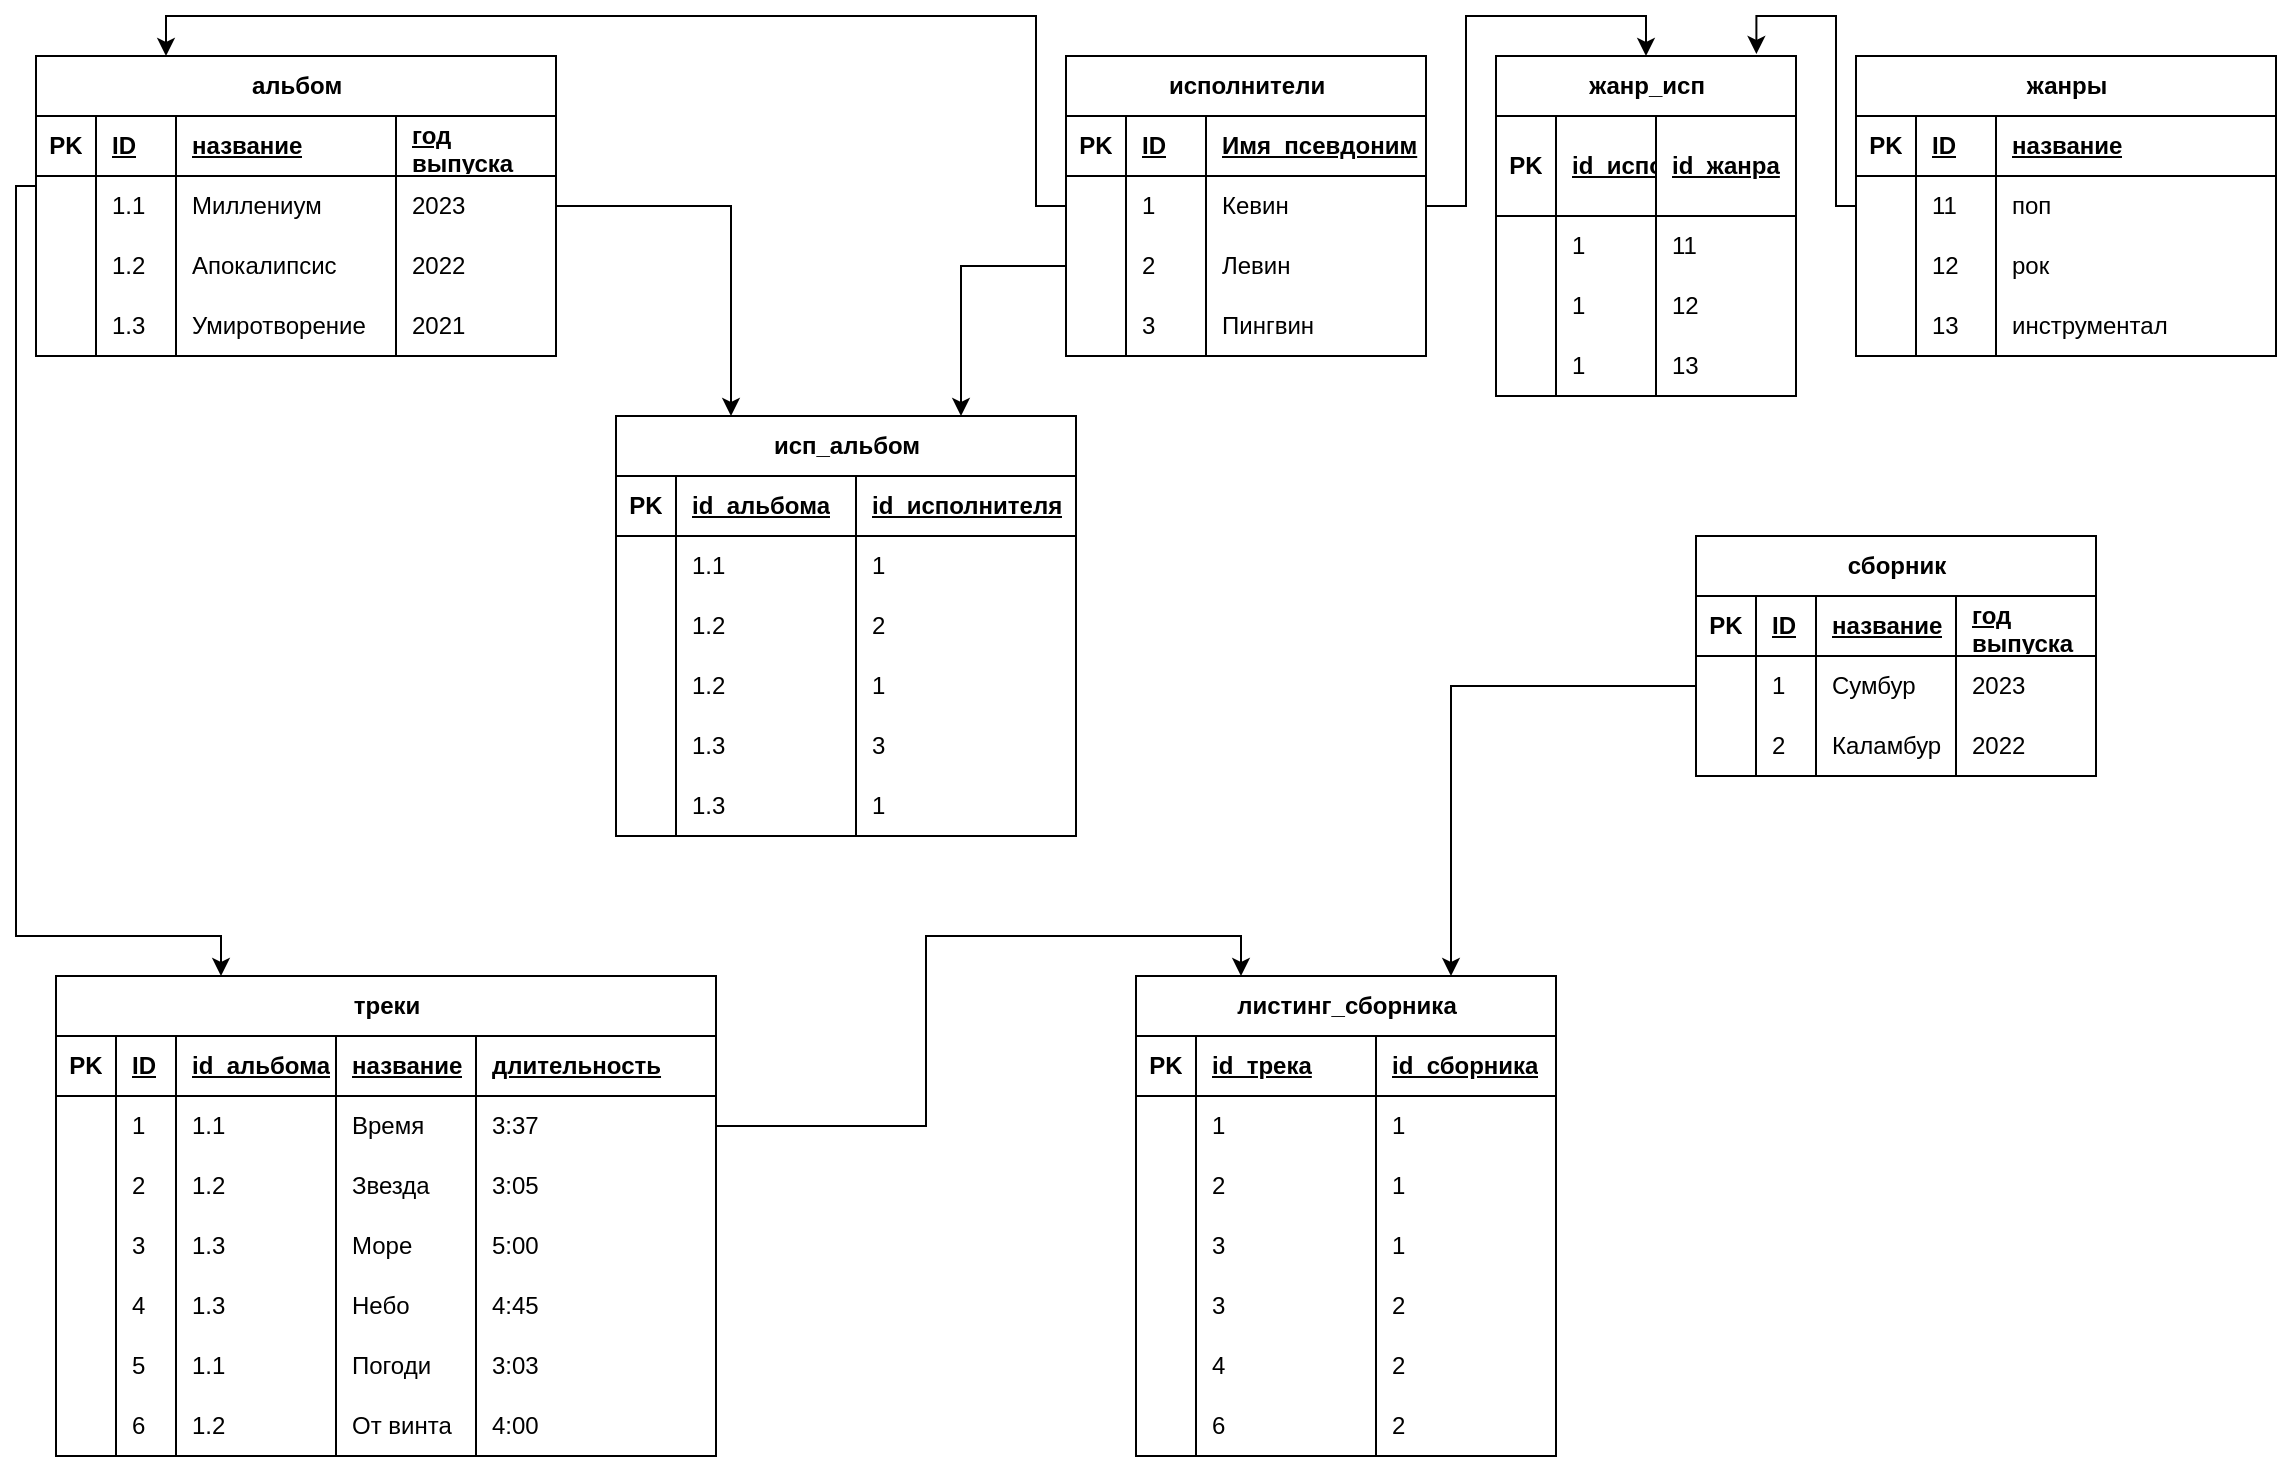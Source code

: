 <mxfile version="21.6.8" type="github">
  <diagram name="Страница — 1" id="onCmJPCFugNSugm5969p">
    <mxGraphModel dx="825" dy="484" grid="1" gridSize="10" guides="1" tooltips="1" connect="1" arrows="1" fold="1" page="1" pageScale="1" pageWidth="1169" pageHeight="827" math="0" shadow="0">
      <root>
        <mxCell id="0" />
        <mxCell id="1" parent="0" />
        <mxCell id="uvDVGK7_BKFogCrOO9yk-114" style="edgeStyle=orthogonalEdgeStyle;rounded=0;orthogonalLoop=1;jettySize=auto;html=1;exitX=0;exitY=0.5;exitDx=0;exitDy=0;entryX=0.25;entryY=0;entryDx=0;entryDy=0;" parent="1" source="uvDVGK7_BKFogCrOO9yk-5" target="uvDVGK7_BKFogCrOO9yk-59" edge="1">
          <mxGeometry relative="1" as="geometry">
            <Array as="points">
              <mxPoint x="530" y="115" />
              <mxPoint x="530" y="20" />
              <mxPoint x="95" y="20" />
            </Array>
          </mxGeometry>
        </mxCell>
        <mxCell id="uvDVGK7_BKFogCrOO9yk-1" value="исполнители" style="shape=table;startSize=30;container=1;collapsible=1;childLayout=tableLayout;fixedRows=1;rowLines=0;fontStyle=1;align=center;resizeLast=1;html=1;" parent="1" vertex="1">
          <mxGeometry x="545" y="40" width="180" height="150" as="geometry" />
        </mxCell>
        <mxCell id="uvDVGK7_BKFogCrOO9yk-2" value="" style="shape=tableRow;horizontal=0;startSize=0;swimlaneHead=0;swimlaneBody=0;fillColor=none;collapsible=0;dropTarget=0;points=[[0,0.5],[1,0.5]];portConstraint=eastwest;top=0;left=0;right=0;bottom=1;" parent="uvDVGK7_BKFogCrOO9yk-1" vertex="1">
          <mxGeometry y="30" width="180" height="30" as="geometry" />
        </mxCell>
        <mxCell id="uvDVGK7_BKFogCrOO9yk-3" value="PK" style="shape=partialRectangle;connectable=0;fillColor=none;top=0;left=0;bottom=0;right=0;fontStyle=1;overflow=hidden;whiteSpace=wrap;html=1;" parent="uvDVGK7_BKFogCrOO9yk-2" vertex="1">
          <mxGeometry width="30" height="30" as="geometry">
            <mxRectangle width="30" height="30" as="alternateBounds" />
          </mxGeometry>
        </mxCell>
        <mxCell id="uvDVGK7_BKFogCrOO9yk-4" value="ID" style="shape=partialRectangle;connectable=0;fillColor=none;top=0;left=0;bottom=0;right=0;align=left;spacingLeft=6;fontStyle=5;overflow=hidden;whiteSpace=wrap;html=1;" parent="uvDVGK7_BKFogCrOO9yk-2" vertex="1">
          <mxGeometry x="30" width="40" height="30" as="geometry">
            <mxRectangle width="40" height="30" as="alternateBounds" />
          </mxGeometry>
        </mxCell>
        <mxCell id="uvDVGK7_BKFogCrOO9yk-33" value="Имя_псевдоним" style="shape=partialRectangle;connectable=0;fillColor=none;top=0;left=0;bottom=0;right=0;align=left;spacingLeft=6;fontStyle=5;overflow=hidden;whiteSpace=wrap;html=1;" parent="uvDVGK7_BKFogCrOO9yk-2" vertex="1">
          <mxGeometry x="70" width="110" height="30" as="geometry">
            <mxRectangle width="110" height="30" as="alternateBounds" />
          </mxGeometry>
        </mxCell>
        <mxCell id="uvDVGK7_BKFogCrOO9yk-5" value="" style="shape=tableRow;horizontal=0;startSize=0;swimlaneHead=0;swimlaneBody=0;fillColor=none;collapsible=0;dropTarget=0;points=[[0,0.5],[1,0.5]];portConstraint=eastwest;top=0;left=0;right=0;bottom=0;" parent="uvDVGK7_BKFogCrOO9yk-1" vertex="1">
          <mxGeometry y="60" width="180" height="30" as="geometry" />
        </mxCell>
        <mxCell id="uvDVGK7_BKFogCrOO9yk-6" value="" style="shape=partialRectangle;connectable=0;fillColor=none;top=0;left=0;bottom=0;right=0;editable=1;overflow=hidden;whiteSpace=wrap;html=1;" parent="uvDVGK7_BKFogCrOO9yk-5" vertex="1">
          <mxGeometry width="30" height="30" as="geometry">
            <mxRectangle width="30" height="30" as="alternateBounds" />
          </mxGeometry>
        </mxCell>
        <mxCell id="uvDVGK7_BKFogCrOO9yk-7" value="1" style="shape=partialRectangle;connectable=0;fillColor=none;top=0;left=0;bottom=0;right=0;align=left;spacingLeft=6;overflow=hidden;whiteSpace=wrap;html=1;" parent="uvDVGK7_BKFogCrOO9yk-5" vertex="1">
          <mxGeometry x="30" width="40" height="30" as="geometry">
            <mxRectangle width="40" height="30" as="alternateBounds" />
          </mxGeometry>
        </mxCell>
        <mxCell id="uvDVGK7_BKFogCrOO9yk-34" value="Кевин" style="shape=partialRectangle;connectable=0;fillColor=none;top=0;left=0;bottom=0;right=0;align=left;spacingLeft=6;overflow=hidden;whiteSpace=wrap;html=1;" parent="uvDVGK7_BKFogCrOO9yk-5" vertex="1">
          <mxGeometry x="70" width="110" height="30" as="geometry">
            <mxRectangle width="110" height="30" as="alternateBounds" />
          </mxGeometry>
        </mxCell>
        <mxCell id="uvDVGK7_BKFogCrOO9yk-8" value="" style="shape=tableRow;horizontal=0;startSize=0;swimlaneHead=0;swimlaneBody=0;fillColor=none;collapsible=0;dropTarget=0;points=[[0,0.5],[1,0.5]];portConstraint=eastwest;top=0;left=0;right=0;bottom=0;" parent="uvDVGK7_BKFogCrOO9yk-1" vertex="1">
          <mxGeometry y="90" width="180" height="30" as="geometry" />
        </mxCell>
        <mxCell id="uvDVGK7_BKFogCrOO9yk-9" value="" style="shape=partialRectangle;connectable=0;fillColor=none;top=0;left=0;bottom=0;right=0;editable=1;overflow=hidden;whiteSpace=wrap;html=1;" parent="uvDVGK7_BKFogCrOO9yk-8" vertex="1">
          <mxGeometry width="30" height="30" as="geometry">
            <mxRectangle width="30" height="30" as="alternateBounds" />
          </mxGeometry>
        </mxCell>
        <mxCell id="uvDVGK7_BKFogCrOO9yk-10" value="2" style="shape=partialRectangle;connectable=0;fillColor=none;top=0;left=0;bottom=0;right=0;align=left;spacingLeft=6;overflow=hidden;whiteSpace=wrap;html=1;" parent="uvDVGK7_BKFogCrOO9yk-8" vertex="1">
          <mxGeometry x="30" width="40" height="30" as="geometry">
            <mxRectangle width="40" height="30" as="alternateBounds" />
          </mxGeometry>
        </mxCell>
        <mxCell id="uvDVGK7_BKFogCrOO9yk-35" value="Левин" style="shape=partialRectangle;connectable=0;fillColor=none;top=0;left=0;bottom=0;right=0;align=left;spacingLeft=6;overflow=hidden;whiteSpace=wrap;html=1;" parent="uvDVGK7_BKFogCrOO9yk-8" vertex="1">
          <mxGeometry x="70" width="110" height="30" as="geometry">
            <mxRectangle width="110" height="30" as="alternateBounds" />
          </mxGeometry>
        </mxCell>
        <mxCell id="uvDVGK7_BKFogCrOO9yk-11" value="" style="shape=tableRow;horizontal=0;startSize=0;swimlaneHead=0;swimlaneBody=0;fillColor=none;collapsible=0;dropTarget=0;points=[[0,0.5],[1,0.5]];portConstraint=eastwest;top=0;left=0;right=0;bottom=0;" parent="uvDVGK7_BKFogCrOO9yk-1" vertex="1">
          <mxGeometry y="120" width="180" height="30" as="geometry" />
        </mxCell>
        <mxCell id="uvDVGK7_BKFogCrOO9yk-12" value="" style="shape=partialRectangle;connectable=0;fillColor=none;top=0;left=0;bottom=0;right=0;editable=1;overflow=hidden;whiteSpace=wrap;html=1;" parent="uvDVGK7_BKFogCrOO9yk-11" vertex="1">
          <mxGeometry width="30" height="30" as="geometry">
            <mxRectangle width="30" height="30" as="alternateBounds" />
          </mxGeometry>
        </mxCell>
        <mxCell id="uvDVGK7_BKFogCrOO9yk-13" value="3" style="shape=partialRectangle;connectable=0;fillColor=none;top=0;left=0;bottom=0;right=0;align=left;spacingLeft=6;overflow=hidden;whiteSpace=wrap;html=1;" parent="uvDVGK7_BKFogCrOO9yk-11" vertex="1">
          <mxGeometry x="30" width="40" height="30" as="geometry">
            <mxRectangle width="40" height="30" as="alternateBounds" />
          </mxGeometry>
        </mxCell>
        <mxCell id="uvDVGK7_BKFogCrOO9yk-36" value="Пингвин" style="shape=partialRectangle;connectable=0;fillColor=none;top=0;left=0;bottom=0;right=0;align=left;spacingLeft=6;overflow=hidden;whiteSpace=wrap;html=1;" parent="uvDVGK7_BKFogCrOO9yk-11" vertex="1">
          <mxGeometry x="70" width="110" height="30" as="geometry">
            <mxRectangle width="110" height="30" as="alternateBounds" />
          </mxGeometry>
        </mxCell>
        <mxCell id="uvDVGK7_BKFogCrOO9yk-42" value="жанры" style="shape=table;startSize=30;container=1;collapsible=1;childLayout=tableLayout;fixedRows=1;rowLines=0;fontStyle=1;align=center;resizeLast=1;html=1;" parent="1" vertex="1">
          <mxGeometry x="940" y="40" width="210" height="150" as="geometry" />
        </mxCell>
        <mxCell id="uvDVGK7_BKFogCrOO9yk-43" value="" style="shape=tableRow;horizontal=0;startSize=0;swimlaneHead=0;swimlaneBody=0;fillColor=none;collapsible=0;dropTarget=0;points=[[0,0.5],[1,0.5]];portConstraint=eastwest;top=0;left=0;right=0;bottom=1;" parent="uvDVGK7_BKFogCrOO9yk-42" vertex="1">
          <mxGeometry y="30" width="210" height="30" as="geometry" />
        </mxCell>
        <mxCell id="uvDVGK7_BKFogCrOO9yk-44" value="PK" style="shape=partialRectangle;connectable=0;fillColor=none;top=0;left=0;bottom=0;right=0;fontStyle=1;overflow=hidden;whiteSpace=wrap;html=1;" parent="uvDVGK7_BKFogCrOO9yk-43" vertex="1">
          <mxGeometry width="30" height="30" as="geometry">
            <mxRectangle width="30" height="30" as="alternateBounds" />
          </mxGeometry>
        </mxCell>
        <mxCell id="uvDVGK7_BKFogCrOO9yk-45" value="ID" style="shape=partialRectangle;connectable=0;fillColor=none;top=0;left=0;bottom=0;right=0;align=left;spacingLeft=6;fontStyle=5;overflow=hidden;whiteSpace=wrap;html=1;" parent="uvDVGK7_BKFogCrOO9yk-43" vertex="1">
          <mxGeometry x="30" width="40" height="30" as="geometry">
            <mxRectangle width="40" height="30" as="alternateBounds" />
          </mxGeometry>
        </mxCell>
        <mxCell id="uvDVGK7_BKFogCrOO9yk-55" value="название" style="shape=partialRectangle;connectable=0;fillColor=none;top=0;left=0;bottom=0;right=0;align=left;spacingLeft=6;fontStyle=5;overflow=hidden;whiteSpace=wrap;html=1;" parent="uvDVGK7_BKFogCrOO9yk-43" vertex="1">
          <mxGeometry x="70" width="140" height="30" as="geometry">
            <mxRectangle width="140" height="30" as="alternateBounds" />
          </mxGeometry>
        </mxCell>
        <mxCell id="uvDVGK7_BKFogCrOO9yk-46" value="" style="shape=tableRow;horizontal=0;startSize=0;swimlaneHead=0;swimlaneBody=0;fillColor=none;collapsible=0;dropTarget=0;points=[[0,0.5],[1,0.5]];portConstraint=eastwest;top=0;left=0;right=0;bottom=0;" parent="uvDVGK7_BKFogCrOO9yk-42" vertex="1">
          <mxGeometry y="60" width="210" height="30" as="geometry" />
        </mxCell>
        <mxCell id="uvDVGK7_BKFogCrOO9yk-47" value="" style="shape=partialRectangle;connectable=0;fillColor=none;top=0;left=0;bottom=0;right=0;editable=1;overflow=hidden;whiteSpace=wrap;html=1;" parent="uvDVGK7_BKFogCrOO9yk-46" vertex="1">
          <mxGeometry width="30" height="30" as="geometry">
            <mxRectangle width="30" height="30" as="alternateBounds" />
          </mxGeometry>
        </mxCell>
        <mxCell id="uvDVGK7_BKFogCrOO9yk-48" value="11" style="shape=partialRectangle;connectable=0;fillColor=none;top=0;left=0;bottom=0;right=0;align=left;spacingLeft=6;overflow=hidden;whiteSpace=wrap;html=1;" parent="uvDVGK7_BKFogCrOO9yk-46" vertex="1">
          <mxGeometry x="30" width="40" height="30" as="geometry">
            <mxRectangle width="40" height="30" as="alternateBounds" />
          </mxGeometry>
        </mxCell>
        <mxCell id="uvDVGK7_BKFogCrOO9yk-56" value="поп" style="shape=partialRectangle;connectable=0;fillColor=none;top=0;left=0;bottom=0;right=0;align=left;spacingLeft=6;overflow=hidden;whiteSpace=wrap;html=1;" parent="uvDVGK7_BKFogCrOO9yk-46" vertex="1">
          <mxGeometry x="70" width="140" height="30" as="geometry">
            <mxRectangle width="140" height="30" as="alternateBounds" />
          </mxGeometry>
        </mxCell>
        <mxCell id="uvDVGK7_BKFogCrOO9yk-49" value="" style="shape=tableRow;horizontal=0;startSize=0;swimlaneHead=0;swimlaneBody=0;fillColor=none;collapsible=0;dropTarget=0;points=[[0,0.5],[1,0.5]];portConstraint=eastwest;top=0;left=0;right=0;bottom=0;" parent="uvDVGK7_BKFogCrOO9yk-42" vertex="1">
          <mxGeometry y="90" width="210" height="30" as="geometry" />
        </mxCell>
        <mxCell id="uvDVGK7_BKFogCrOO9yk-50" value="" style="shape=partialRectangle;connectable=0;fillColor=none;top=0;left=0;bottom=0;right=0;editable=1;overflow=hidden;whiteSpace=wrap;html=1;" parent="uvDVGK7_BKFogCrOO9yk-49" vertex="1">
          <mxGeometry width="30" height="30" as="geometry">
            <mxRectangle width="30" height="30" as="alternateBounds" />
          </mxGeometry>
        </mxCell>
        <mxCell id="uvDVGK7_BKFogCrOO9yk-51" value="12" style="shape=partialRectangle;connectable=0;fillColor=none;top=0;left=0;bottom=0;right=0;align=left;spacingLeft=6;overflow=hidden;whiteSpace=wrap;html=1;" parent="uvDVGK7_BKFogCrOO9yk-49" vertex="1">
          <mxGeometry x="30" width="40" height="30" as="geometry">
            <mxRectangle width="40" height="30" as="alternateBounds" />
          </mxGeometry>
        </mxCell>
        <mxCell id="uvDVGK7_BKFogCrOO9yk-57" value="рок" style="shape=partialRectangle;connectable=0;fillColor=none;top=0;left=0;bottom=0;right=0;align=left;spacingLeft=6;overflow=hidden;whiteSpace=wrap;html=1;" parent="uvDVGK7_BKFogCrOO9yk-49" vertex="1">
          <mxGeometry x="70" width="140" height="30" as="geometry">
            <mxRectangle width="140" height="30" as="alternateBounds" />
          </mxGeometry>
        </mxCell>
        <mxCell id="uvDVGK7_BKFogCrOO9yk-52" value="" style="shape=tableRow;horizontal=0;startSize=0;swimlaneHead=0;swimlaneBody=0;fillColor=none;collapsible=0;dropTarget=0;points=[[0,0.5],[1,0.5]];portConstraint=eastwest;top=0;left=0;right=0;bottom=0;" parent="uvDVGK7_BKFogCrOO9yk-42" vertex="1">
          <mxGeometry y="120" width="210" height="30" as="geometry" />
        </mxCell>
        <mxCell id="uvDVGK7_BKFogCrOO9yk-53" value="" style="shape=partialRectangle;connectable=0;fillColor=none;top=0;left=0;bottom=0;right=0;editable=1;overflow=hidden;whiteSpace=wrap;html=1;" parent="uvDVGK7_BKFogCrOO9yk-52" vertex="1">
          <mxGeometry width="30" height="30" as="geometry">
            <mxRectangle width="30" height="30" as="alternateBounds" />
          </mxGeometry>
        </mxCell>
        <mxCell id="uvDVGK7_BKFogCrOO9yk-54" value="13" style="shape=partialRectangle;connectable=0;fillColor=none;top=0;left=0;bottom=0;right=0;align=left;spacingLeft=6;overflow=hidden;whiteSpace=wrap;html=1;" parent="uvDVGK7_BKFogCrOO9yk-52" vertex="1">
          <mxGeometry x="30" width="40" height="30" as="geometry">
            <mxRectangle width="40" height="30" as="alternateBounds" />
          </mxGeometry>
        </mxCell>
        <mxCell id="uvDVGK7_BKFogCrOO9yk-58" value="инструментал" style="shape=partialRectangle;connectable=0;fillColor=none;top=0;left=0;bottom=0;right=0;align=left;spacingLeft=6;overflow=hidden;whiteSpace=wrap;html=1;" parent="uvDVGK7_BKFogCrOO9yk-52" vertex="1">
          <mxGeometry x="70" width="140" height="30" as="geometry">
            <mxRectangle width="140" height="30" as="alternateBounds" />
          </mxGeometry>
        </mxCell>
        <mxCell id="uvDVGK7_BKFogCrOO9yk-59" value="альбом" style="shape=table;startSize=30;container=1;collapsible=1;childLayout=tableLayout;fixedRows=1;rowLines=0;fontStyle=1;align=center;resizeLast=1;html=1;" parent="1" vertex="1">
          <mxGeometry x="30" y="40" width="260" height="150" as="geometry" />
        </mxCell>
        <mxCell id="uvDVGK7_BKFogCrOO9yk-60" value="" style="shape=tableRow;horizontal=0;startSize=0;swimlaneHead=0;swimlaneBody=0;fillColor=none;collapsible=0;dropTarget=0;points=[[0,0.5],[1,0.5]];portConstraint=eastwest;top=0;left=0;right=0;bottom=1;" parent="uvDVGK7_BKFogCrOO9yk-59" vertex="1">
          <mxGeometry y="30" width="260" height="30" as="geometry" />
        </mxCell>
        <mxCell id="uvDVGK7_BKFogCrOO9yk-61" value="PK" style="shape=partialRectangle;connectable=0;fillColor=none;top=0;left=0;bottom=0;right=0;fontStyle=1;overflow=hidden;whiteSpace=wrap;html=1;" parent="uvDVGK7_BKFogCrOO9yk-60" vertex="1">
          <mxGeometry width="30" height="30" as="geometry">
            <mxRectangle width="30" height="30" as="alternateBounds" />
          </mxGeometry>
        </mxCell>
        <mxCell id="uvDVGK7_BKFogCrOO9yk-62" value="ID" style="shape=partialRectangle;connectable=0;fillColor=none;top=0;left=0;bottom=0;right=0;align=left;spacingLeft=6;fontStyle=5;overflow=hidden;whiteSpace=wrap;html=1;" parent="uvDVGK7_BKFogCrOO9yk-60" vertex="1">
          <mxGeometry x="30" width="40" height="30" as="geometry">
            <mxRectangle width="40" height="30" as="alternateBounds" />
          </mxGeometry>
        </mxCell>
        <mxCell id="uvDVGK7_BKFogCrOO9yk-72" value="название" style="shape=partialRectangle;connectable=0;fillColor=none;top=0;left=0;bottom=0;right=0;align=left;spacingLeft=6;fontStyle=5;overflow=hidden;whiteSpace=wrap;html=1;" parent="uvDVGK7_BKFogCrOO9yk-60" vertex="1">
          <mxGeometry x="70" width="110" height="30" as="geometry">
            <mxRectangle width="110" height="30" as="alternateBounds" />
          </mxGeometry>
        </mxCell>
        <mxCell id="uvDVGK7_BKFogCrOO9yk-101" value="год выпуска" style="shape=partialRectangle;connectable=0;fillColor=none;top=0;left=0;bottom=0;right=0;align=left;spacingLeft=6;fontStyle=5;overflow=hidden;whiteSpace=wrap;html=1;" parent="uvDVGK7_BKFogCrOO9yk-60" vertex="1">
          <mxGeometry x="180" width="80" height="30" as="geometry">
            <mxRectangle width="80" height="30" as="alternateBounds" />
          </mxGeometry>
        </mxCell>
        <mxCell id="uvDVGK7_BKFogCrOO9yk-63" value="" style="shape=tableRow;horizontal=0;startSize=0;swimlaneHead=0;swimlaneBody=0;fillColor=none;collapsible=0;dropTarget=0;points=[[0,0.5],[1,0.5]];portConstraint=eastwest;top=0;left=0;right=0;bottom=0;" parent="uvDVGK7_BKFogCrOO9yk-59" vertex="1">
          <mxGeometry y="60" width="260" height="30" as="geometry" />
        </mxCell>
        <mxCell id="uvDVGK7_BKFogCrOO9yk-64" value="" style="shape=partialRectangle;connectable=0;fillColor=none;top=0;left=0;bottom=0;right=0;editable=1;overflow=hidden;whiteSpace=wrap;html=1;" parent="uvDVGK7_BKFogCrOO9yk-63" vertex="1">
          <mxGeometry width="30" height="30" as="geometry">
            <mxRectangle width="30" height="30" as="alternateBounds" />
          </mxGeometry>
        </mxCell>
        <mxCell id="uvDVGK7_BKFogCrOO9yk-65" value="1.1" style="shape=partialRectangle;connectable=0;fillColor=none;top=0;left=0;bottom=0;right=0;align=left;spacingLeft=6;overflow=hidden;whiteSpace=wrap;html=1;" parent="uvDVGK7_BKFogCrOO9yk-63" vertex="1">
          <mxGeometry x="30" width="40" height="30" as="geometry">
            <mxRectangle width="40" height="30" as="alternateBounds" />
          </mxGeometry>
        </mxCell>
        <mxCell id="uvDVGK7_BKFogCrOO9yk-73" value="Миллениум" style="shape=partialRectangle;connectable=0;fillColor=none;top=0;left=0;bottom=0;right=0;align=left;spacingLeft=6;overflow=hidden;whiteSpace=wrap;html=1;" parent="uvDVGK7_BKFogCrOO9yk-63" vertex="1">
          <mxGeometry x="70" width="110" height="30" as="geometry">
            <mxRectangle width="110" height="30" as="alternateBounds" />
          </mxGeometry>
        </mxCell>
        <mxCell id="uvDVGK7_BKFogCrOO9yk-102" value="2023" style="shape=partialRectangle;connectable=0;fillColor=none;top=0;left=0;bottom=0;right=0;align=left;spacingLeft=6;overflow=hidden;whiteSpace=wrap;html=1;" parent="uvDVGK7_BKFogCrOO9yk-63" vertex="1">
          <mxGeometry x="180" width="80" height="30" as="geometry">
            <mxRectangle width="80" height="30" as="alternateBounds" />
          </mxGeometry>
        </mxCell>
        <mxCell id="uvDVGK7_BKFogCrOO9yk-66" value="" style="shape=tableRow;horizontal=0;startSize=0;swimlaneHead=0;swimlaneBody=0;fillColor=none;collapsible=0;dropTarget=0;points=[[0,0.5],[1,0.5]];portConstraint=eastwest;top=0;left=0;right=0;bottom=0;" parent="uvDVGK7_BKFogCrOO9yk-59" vertex="1">
          <mxGeometry y="90" width="260" height="30" as="geometry" />
        </mxCell>
        <mxCell id="uvDVGK7_BKFogCrOO9yk-67" value="" style="shape=partialRectangle;connectable=0;fillColor=none;top=0;left=0;bottom=0;right=0;editable=1;overflow=hidden;whiteSpace=wrap;html=1;" parent="uvDVGK7_BKFogCrOO9yk-66" vertex="1">
          <mxGeometry width="30" height="30" as="geometry">
            <mxRectangle width="30" height="30" as="alternateBounds" />
          </mxGeometry>
        </mxCell>
        <mxCell id="uvDVGK7_BKFogCrOO9yk-68" value="1.2" style="shape=partialRectangle;connectable=0;fillColor=none;top=0;left=0;bottom=0;right=0;align=left;spacingLeft=6;overflow=hidden;whiteSpace=wrap;html=1;" parent="uvDVGK7_BKFogCrOO9yk-66" vertex="1">
          <mxGeometry x="30" width="40" height="30" as="geometry">
            <mxRectangle width="40" height="30" as="alternateBounds" />
          </mxGeometry>
        </mxCell>
        <mxCell id="uvDVGK7_BKFogCrOO9yk-74" value="Апокалипсис" style="shape=partialRectangle;connectable=0;fillColor=none;top=0;left=0;bottom=0;right=0;align=left;spacingLeft=6;overflow=hidden;whiteSpace=wrap;html=1;" parent="uvDVGK7_BKFogCrOO9yk-66" vertex="1">
          <mxGeometry x="70" width="110" height="30" as="geometry">
            <mxRectangle width="110" height="30" as="alternateBounds" />
          </mxGeometry>
        </mxCell>
        <mxCell id="uvDVGK7_BKFogCrOO9yk-103" value="2022" style="shape=partialRectangle;connectable=0;fillColor=none;top=0;left=0;bottom=0;right=0;align=left;spacingLeft=6;overflow=hidden;whiteSpace=wrap;html=1;" parent="uvDVGK7_BKFogCrOO9yk-66" vertex="1">
          <mxGeometry x="180" width="80" height="30" as="geometry">
            <mxRectangle width="80" height="30" as="alternateBounds" />
          </mxGeometry>
        </mxCell>
        <mxCell id="uvDVGK7_BKFogCrOO9yk-69" value="" style="shape=tableRow;horizontal=0;startSize=0;swimlaneHead=0;swimlaneBody=0;fillColor=none;collapsible=0;dropTarget=0;points=[[0,0.5],[1,0.5]];portConstraint=eastwest;top=0;left=0;right=0;bottom=0;" parent="uvDVGK7_BKFogCrOO9yk-59" vertex="1">
          <mxGeometry y="120" width="260" height="30" as="geometry" />
        </mxCell>
        <mxCell id="uvDVGK7_BKFogCrOO9yk-70" value="" style="shape=partialRectangle;connectable=0;fillColor=none;top=0;left=0;bottom=0;right=0;editable=1;overflow=hidden;whiteSpace=wrap;html=1;" parent="uvDVGK7_BKFogCrOO9yk-69" vertex="1">
          <mxGeometry width="30" height="30" as="geometry">
            <mxRectangle width="30" height="30" as="alternateBounds" />
          </mxGeometry>
        </mxCell>
        <mxCell id="uvDVGK7_BKFogCrOO9yk-71" value="1.3" style="shape=partialRectangle;connectable=0;fillColor=none;top=0;left=0;bottom=0;right=0;align=left;spacingLeft=6;overflow=hidden;whiteSpace=wrap;html=1;" parent="uvDVGK7_BKFogCrOO9yk-69" vertex="1">
          <mxGeometry x="30" width="40" height="30" as="geometry">
            <mxRectangle width="40" height="30" as="alternateBounds" />
          </mxGeometry>
        </mxCell>
        <mxCell id="uvDVGK7_BKFogCrOO9yk-75" value="Умиротворение" style="shape=partialRectangle;connectable=0;fillColor=none;top=0;left=0;bottom=0;right=0;align=left;spacingLeft=6;overflow=hidden;whiteSpace=wrap;html=1;" parent="uvDVGK7_BKFogCrOO9yk-69" vertex="1">
          <mxGeometry x="70" width="110" height="30" as="geometry">
            <mxRectangle width="110" height="30" as="alternateBounds" />
          </mxGeometry>
        </mxCell>
        <mxCell id="uvDVGK7_BKFogCrOO9yk-104" value="2021" style="shape=partialRectangle;connectable=0;fillColor=none;top=0;left=0;bottom=0;right=0;align=left;spacingLeft=6;overflow=hidden;whiteSpace=wrap;html=1;" parent="uvDVGK7_BKFogCrOO9yk-69" vertex="1">
          <mxGeometry x="180" width="80" height="30" as="geometry">
            <mxRectangle width="80" height="30" as="alternateBounds" />
          </mxGeometry>
        </mxCell>
        <mxCell id="uvDVGK7_BKFogCrOO9yk-76" value="треки" style="shape=table;startSize=30;container=1;collapsible=1;childLayout=tableLayout;fixedRows=1;rowLines=0;fontStyle=1;align=center;resizeLast=1;html=1;" parent="1" vertex="1">
          <mxGeometry x="40" y="500" width="330" height="240" as="geometry" />
        </mxCell>
        <mxCell id="uvDVGK7_BKFogCrOO9yk-77" value="" style="shape=tableRow;horizontal=0;startSize=0;swimlaneHead=0;swimlaneBody=0;fillColor=none;collapsible=0;dropTarget=0;points=[[0,0.5],[1,0.5]];portConstraint=eastwest;top=0;left=0;right=0;bottom=1;" parent="uvDVGK7_BKFogCrOO9yk-76" vertex="1">
          <mxGeometry y="30" width="330" height="30" as="geometry" />
        </mxCell>
        <mxCell id="uvDVGK7_BKFogCrOO9yk-78" value="PK" style="shape=partialRectangle;connectable=0;fillColor=none;top=0;left=0;bottom=0;right=0;fontStyle=1;overflow=hidden;whiteSpace=wrap;html=1;" parent="uvDVGK7_BKFogCrOO9yk-77" vertex="1">
          <mxGeometry width="30" height="30" as="geometry">
            <mxRectangle width="30" height="30" as="alternateBounds" />
          </mxGeometry>
        </mxCell>
        <mxCell id="uvDVGK7_BKFogCrOO9yk-79" value="ID" style="shape=partialRectangle;connectable=0;fillColor=none;top=0;left=0;bottom=0;right=0;align=left;spacingLeft=6;fontStyle=5;overflow=hidden;whiteSpace=wrap;html=1;" parent="uvDVGK7_BKFogCrOO9yk-77" vertex="1">
          <mxGeometry x="30" width="30" height="30" as="geometry">
            <mxRectangle width="30" height="30" as="alternateBounds" />
          </mxGeometry>
        </mxCell>
        <mxCell id="uvDVGK7_BKFogCrOO9yk-97" value="id_альбома" style="shape=partialRectangle;connectable=0;fillColor=none;top=0;left=0;bottom=0;right=0;align=left;spacingLeft=6;fontStyle=5;overflow=hidden;whiteSpace=wrap;html=1;" parent="uvDVGK7_BKFogCrOO9yk-77" vertex="1">
          <mxGeometry x="60" width="80" height="30" as="geometry">
            <mxRectangle width="80" height="30" as="alternateBounds" />
          </mxGeometry>
        </mxCell>
        <mxCell id="uvDVGK7_BKFogCrOO9yk-89" value="название" style="shape=partialRectangle;connectable=0;fillColor=none;top=0;left=0;bottom=0;right=0;align=left;spacingLeft=6;fontStyle=5;overflow=hidden;whiteSpace=wrap;html=1;" parent="uvDVGK7_BKFogCrOO9yk-77" vertex="1">
          <mxGeometry x="140" width="70" height="30" as="geometry">
            <mxRectangle width="70" height="30" as="alternateBounds" />
          </mxGeometry>
        </mxCell>
        <mxCell id="uvDVGK7_BKFogCrOO9yk-93" value="длительность" style="shape=partialRectangle;connectable=0;fillColor=none;top=0;left=0;bottom=0;right=0;align=left;spacingLeft=6;fontStyle=5;overflow=hidden;whiteSpace=wrap;html=1;" parent="uvDVGK7_BKFogCrOO9yk-77" vertex="1">
          <mxGeometry x="210" width="120" height="30" as="geometry">
            <mxRectangle width="120" height="30" as="alternateBounds" />
          </mxGeometry>
        </mxCell>
        <mxCell id="uvDVGK7_BKFogCrOO9yk-80" value="" style="shape=tableRow;horizontal=0;startSize=0;swimlaneHead=0;swimlaneBody=0;fillColor=none;collapsible=0;dropTarget=0;points=[[0,0.5],[1,0.5]];portConstraint=eastwest;top=0;left=0;right=0;bottom=0;" parent="uvDVGK7_BKFogCrOO9yk-76" vertex="1">
          <mxGeometry y="60" width="330" height="30" as="geometry" />
        </mxCell>
        <mxCell id="uvDVGK7_BKFogCrOO9yk-81" value="" style="shape=partialRectangle;connectable=0;fillColor=none;top=0;left=0;bottom=0;right=0;editable=1;overflow=hidden;whiteSpace=wrap;html=1;" parent="uvDVGK7_BKFogCrOO9yk-80" vertex="1">
          <mxGeometry width="30" height="30" as="geometry">
            <mxRectangle width="30" height="30" as="alternateBounds" />
          </mxGeometry>
        </mxCell>
        <mxCell id="uvDVGK7_BKFogCrOO9yk-82" value="1" style="shape=partialRectangle;connectable=0;fillColor=none;top=0;left=0;bottom=0;right=0;align=left;spacingLeft=6;overflow=hidden;whiteSpace=wrap;html=1;" parent="uvDVGK7_BKFogCrOO9yk-80" vertex="1">
          <mxGeometry x="30" width="30" height="30" as="geometry">
            <mxRectangle width="30" height="30" as="alternateBounds" />
          </mxGeometry>
        </mxCell>
        <mxCell id="uvDVGK7_BKFogCrOO9yk-98" value="1.1" style="shape=partialRectangle;connectable=0;fillColor=none;top=0;left=0;bottom=0;right=0;align=left;spacingLeft=6;overflow=hidden;whiteSpace=wrap;html=1;" parent="uvDVGK7_BKFogCrOO9yk-80" vertex="1">
          <mxGeometry x="60" width="80" height="30" as="geometry">
            <mxRectangle width="80" height="30" as="alternateBounds" />
          </mxGeometry>
        </mxCell>
        <mxCell id="uvDVGK7_BKFogCrOO9yk-90" value="Время" style="shape=partialRectangle;connectable=0;fillColor=none;top=0;left=0;bottom=0;right=0;align=left;spacingLeft=6;overflow=hidden;whiteSpace=wrap;html=1;" parent="uvDVGK7_BKFogCrOO9yk-80" vertex="1">
          <mxGeometry x="140" width="70" height="30" as="geometry">
            <mxRectangle width="70" height="30" as="alternateBounds" />
          </mxGeometry>
        </mxCell>
        <mxCell id="uvDVGK7_BKFogCrOO9yk-94" value="3:37" style="shape=partialRectangle;connectable=0;fillColor=none;top=0;left=0;bottom=0;right=0;align=left;spacingLeft=6;overflow=hidden;whiteSpace=wrap;html=1;" parent="uvDVGK7_BKFogCrOO9yk-80" vertex="1">
          <mxGeometry x="210" width="120" height="30" as="geometry">
            <mxRectangle width="120" height="30" as="alternateBounds" />
          </mxGeometry>
        </mxCell>
        <mxCell id="uvDVGK7_BKFogCrOO9yk-83" value="" style="shape=tableRow;horizontal=0;startSize=0;swimlaneHead=0;swimlaneBody=0;fillColor=none;collapsible=0;dropTarget=0;points=[[0,0.5],[1,0.5]];portConstraint=eastwest;top=0;left=0;right=0;bottom=0;" parent="uvDVGK7_BKFogCrOO9yk-76" vertex="1">
          <mxGeometry y="90" width="330" height="30" as="geometry" />
        </mxCell>
        <mxCell id="uvDVGK7_BKFogCrOO9yk-84" value="" style="shape=partialRectangle;connectable=0;fillColor=none;top=0;left=0;bottom=0;right=0;editable=1;overflow=hidden;whiteSpace=wrap;html=1;" parent="uvDVGK7_BKFogCrOO9yk-83" vertex="1">
          <mxGeometry width="30" height="30" as="geometry">
            <mxRectangle width="30" height="30" as="alternateBounds" />
          </mxGeometry>
        </mxCell>
        <mxCell id="uvDVGK7_BKFogCrOO9yk-85" value="2" style="shape=partialRectangle;connectable=0;fillColor=none;top=0;left=0;bottom=0;right=0;align=left;spacingLeft=6;overflow=hidden;whiteSpace=wrap;html=1;" parent="uvDVGK7_BKFogCrOO9yk-83" vertex="1">
          <mxGeometry x="30" width="30" height="30" as="geometry">
            <mxRectangle width="30" height="30" as="alternateBounds" />
          </mxGeometry>
        </mxCell>
        <mxCell id="uvDVGK7_BKFogCrOO9yk-99" value="1.2" style="shape=partialRectangle;connectable=0;fillColor=none;top=0;left=0;bottom=0;right=0;align=left;spacingLeft=6;overflow=hidden;whiteSpace=wrap;html=1;" parent="uvDVGK7_BKFogCrOO9yk-83" vertex="1">
          <mxGeometry x="60" width="80" height="30" as="geometry">
            <mxRectangle width="80" height="30" as="alternateBounds" />
          </mxGeometry>
        </mxCell>
        <mxCell id="uvDVGK7_BKFogCrOO9yk-91" value="Звезда" style="shape=partialRectangle;connectable=0;fillColor=none;top=0;left=0;bottom=0;right=0;align=left;spacingLeft=6;overflow=hidden;whiteSpace=wrap;html=1;" parent="uvDVGK7_BKFogCrOO9yk-83" vertex="1">
          <mxGeometry x="140" width="70" height="30" as="geometry">
            <mxRectangle width="70" height="30" as="alternateBounds" />
          </mxGeometry>
        </mxCell>
        <mxCell id="uvDVGK7_BKFogCrOO9yk-95" value="3:05" style="shape=partialRectangle;connectable=0;fillColor=none;top=0;left=0;bottom=0;right=0;align=left;spacingLeft=6;overflow=hidden;whiteSpace=wrap;html=1;" parent="uvDVGK7_BKFogCrOO9yk-83" vertex="1">
          <mxGeometry x="210" width="120" height="30" as="geometry">
            <mxRectangle width="120" height="30" as="alternateBounds" />
          </mxGeometry>
        </mxCell>
        <mxCell id="uvDVGK7_BKFogCrOO9yk-86" value="" style="shape=tableRow;horizontal=0;startSize=0;swimlaneHead=0;swimlaneBody=0;fillColor=none;collapsible=0;dropTarget=0;points=[[0,0.5],[1,0.5]];portConstraint=eastwest;top=0;left=0;right=0;bottom=0;" parent="uvDVGK7_BKFogCrOO9yk-76" vertex="1">
          <mxGeometry y="120" width="330" height="30" as="geometry" />
        </mxCell>
        <mxCell id="uvDVGK7_BKFogCrOO9yk-87" value="" style="shape=partialRectangle;connectable=0;fillColor=none;top=0;left=0;bottom=0;right=0;editable=1;overflow=hidden;whiteSpace=wrap;html=1;" parent="uvDVGK7_BKFogCrOO9yk-86" vertex="1">
          <mxGeometry width="30" height="30" as="geometry">
            <mxRectangle width="30" height="30" as="alternateBounds" />
          </mxGeometry>
        </mxCell>
        <mxCell id="uvDVGK7_BKFogCrOO9yk-88" value="3" style="shape=partialRectangle;connectable=0;fillColor=none;top=0;left=0;bottom=0;right=0;align=left;spacingLeft=6;overflow=hidden;whiteSpace=wrap;html=1;" parent="uvDVGK7_BKFogCrOO9yk-86" vertex="1">
          <mxGeometry x="30" width="30" height="30" as="geometry">
            <mxRectangle width="30" height="30" as="alternateBounds" />
          </mxGeometry>
        </mxCell>
        <mxCell id="uvDVGK7_BKFogCrOO9yk-100" value="1.3" style="shape=partialRectangle;connectable=0;fillColor=none;top=0;left=0;bottom=0;right=0;align=left;spacingLeft=6;overflow=hidden;whiteSpace=wrap;html=1;" parent="uvDVGK7_BKFogCrOO9yk-86" vertex="1">
          <mxGeometry x="60" width="80" height="30" as="geometry">
            <mxRectangle width="80" height="30" as="alternateBounds" />
          </mxGeometry>
        </mxCell>
        <mxCell id="uvDVGK7_BKFogCrOO9yk-92" value="Море" style="shape=partialRectangle;connectable=0;fillColor=none;top=0;left=0;bottom=0;right=0;align=left;spacingLeft=6;overflow=hidden;whiteSpace=wrap;html=1;" parent="uvDVGK7_BKFogCrOO9yk-86" vertex="1">
          <mxGeometry x="140" width="70" height="30" as="geometry">
            <mxRectangle width="70" height="30" as="alternateBounds" />
          </mxGeometry>
        </mxCell>
        <mxCell id="uvDVGK7_BKFogCrOO9yk-96" value="5:00" style="shape=partialRectangle;connectable=0;fillColor=none;top=0;left=0;bottom=0;right=0;align=left;spacingLeft=6;overflow=hidden;whiteSpace=wrap;html=1;" parent="uvDVGK7_BKFogCrOO9yk-86" vertex="1">
          <mxGeometry x="210" width="120" height="30" as="geometry">
            <mxRectangle width="120" height="30" as="alternateBounds" />
          </mxGeometry>
        </mxCell>
        <mxCell id="uvDVGK7_BKFogCrOO9yk-116" style="shape=tableRow;horizontal=0;startSize=0;swimlaneHead=0;swimlaneBody=0;fillColor=none;collapsible=0;dropTarget=0;points=[[0,0.5],[1,0.5]];portConstraint=eastwest;top=0;left=0;right=0;bottom=0;" parent="uvDVGK7_BKFogCrOO9yk-76" vertex="1">
          <mxGeometry y="150" width="330" height="30" as="geometry" />
        </mxCell>
        <mxCell id="uvDVGK7_BKFogCrOO9yk-117" style="shape=partialRectangle;connectable=0;fillColor=none;top=0;left=0;bottom=0;right=0;editable=1;overflow=hidden;whiteSpace=wrap;html=1;" parent="uvDVGK7_BKFogCrOO9yk-116" vertex="1">
          <mxGeometry width="30" height="30" as="geometry">
            <mxRectangle width="30" height="30" as="alternateBounds" />
          </mxGeometry>
        </mxCell>
        <mxCell id="uvDVGK7_BKFogCrOO9yk-118" value="4" style="shape=partialRectangle;connectable=0;fillColor=none;top=0;left=0;bottom=0;right=0;align=left;spacingLeft=6;overflow=hidden;whiteSpace=wrap;html=1;" parent="uvDVGK7_BKFogCrOO9yk-116" vertex="1">
          <mxGeometry x="30" width="30" height="30" as="geometry">
            <mxRectangle width="30" height="30" as="alternateBounds" />
          </mxGeometry>
        </mxCell>
        <mxCell id="uvDVGK7_BKFogCrOO9yk-119" value="1.3" style="shape=partialRectangle;connectable=0;fillColor=none;top=0;left=0;bottom=0;right=0;align=left;spacingLeft=6;overflow=hidden;whiteSpace=wrap;html=1;" parent="uvDVGK7_BKFogCrOO9yk-116" vertex="1">
          <mxGeometry x="60" width="80" height="30" as="geometry">
            <mxRectangle width="80" height="30" as="alternateBounds" />
          </mxGeometry>
        </mxCell>
        <mxCell id="uvDVGK7_BKFogCrOO9yk-120" value="Небо" style="shape=partialRectangle;connectable=0;fillColor=none;top=0;left=0;bottom=0;right=0;align=left;spacingLeft=6;overflow=hidden;whiteSpace=wrap;html=1;" parent="uvDVGK7_BKFogCrOO9yk-116" vertex="1">
          <mxGeometry x="140" width="70" height="30" as="geometry">
            <mxRectangle width="70" height="30" as="alternateBounds" />
          </mxGeometry>
        </mxCell>
        <mxCell id="uvDVGK7_BKFogCrOO9yk-121" value="4:45" style="shape=partialRectangle;connectable=0;fillColor=none;top=0;left=0;bottom=0;right=0;align=left;spacingLeft=6;overflow=hidden;whiteSpace=wrap;html=1;" parent="uvDVGK7_BKFogCrOO9yk-116" vertex="1">
          <mxGeometry x="210" width="120" height="30" as="geometry">
            <mxRectangle width="120" height="30" as="alternateBounds" />
          </mxGeometry>
        </mxCell>
        <mxCell id="uvDVGK7_BKFogCrOO9yk-122" style="shape=tableRow;horizontal=0;startSize=0;swimlaneHead=0;swimlaneBody=0;fillColor=none;collapsible=0;dropTarget=0;points=[[0,0.5],[1,0.5]];portConstraint=eastwest;top=0;left=0;right=0;bottom=0;" parent="uvDVGK7_BKFogCrOO9yk-76" vertex="1">
          <mxGeometry y="180" width="330" height="30" as="geometry" />
        </mxCell>
        <mxCell id="uvDVGK7_BKFogCrOO9yk-123" style="shape=partialRectangle;connectable=0;fillColor=none;top=0;left=0;bottom=0;right=0;editable=1;overflow=hidden;whiteSpace=wrap;html=1;" parent="uvDVGK7_BKFogCrOO9yk-122" vertex="1">
          <mxGeometry width="30" height="30" as="geometry">
            <mxRectangle width="30" height="30" as="alternateBounds" />
          </mxGeometry>
        </mxCell>
        <mxCell id="uvDVGK7_BKFogCrOO9yk-124" value="5" style="shape=partialRectangle;connectable=0;fillColor=none;top=0;left=0;bottom=0;right=0;align=left;spacingLeft=6;overflow=hidden;whiteSpace=wrap;html=1;" parent="uvDVGK7_BKFogCrOO9yk-122" vertex="1">
          <mxGeometry x="30" width="30" height="30" as="geometry">
            <mxRectangle width="30" height="30" as="alternateBounds" />
          </mxGeometry>
        </mxCell>
        <mxCell id="uvDVGK7_BKFogCrOO9yk-125" value="1.1" style="shape=partialRectangle;connectable=0;fillColor=none;top=0;left=0;bottom=0;right=0;align=left;spacingLeft=6;overflow=hidden;whiteSpace=wrap;html=1;" parent="uvDVGK7_BKFogCrOO9yk-122" vertex="1">
          <mxGeometry x="60" width="80" height="30" as="geometry">
            <mxRectangle width="80" height="30" as="alternateBounds" />
          </mxGeometry>
        </mxCell>
        <mxCell id="uvDVGK7_BKFogCrOO9yk-126" value="Погоди" style="shape=partialRectangle;connectable=0;fillColor=none;top=0;left=0;bottom=0;right=0;align=left;spacingLeft=6;overflow=hidden;whiteSpace=wrap;html=1;" parent="uvDVGK7_BKFogCrOO9yk-122" vertex="1">
          <mxGeometry x="140" width="70" height="30" as="geometry">
            <mxRectangle width="70" height="30" as="alternateBounds" />
          </mxGeometry>
        </mxCell>
        <mxCell id="uvDVGK7_BKFogCrOO9yk-127" value="3:03" style="shape=partialRectangle;connectable=0;fillColor=none;top=0;left=0;bottom=0;right=0;align=left;spacingLeft=6;overflow=hidden;whiteSpace=wrap;html=1;" parent="uvDVGK7_BKFogCrOO9yk-122" vertex="1">
          <mxGeometry x="210" width="120" height="30" as="geometry">
            <mxRectangle width="120" height="30" as="alternateBounds" />
          </mxGeometry>
        </mxCell>
        <mxCell id="uvDVGK7_BKFogCrOO9yk-128" style="shape=tableRow;horizontal=0;startSize=0;swimlaneHead=0;swimlaneBody=0;fillColor=none;collapsible=0;dropTarget=0;points=[[0,0.5],[1,0.5]];portConstraint=eastwest;top=0;left=0;right=0;bottom=0;" parent="uvDVGK7_BKFogCrOO9yk-76" vertex="1">
          <mxGeometry y="210" width="330" height="30" as="geometry" />
        </mxCell>
        <mxCell id="uvDVGK7_BKFogCrOO9yk-129" style="shape=partialRectangle;connectable=0;fillColor=none;top=0;left=0;bottom=0;right=0;editable=1;overflow=hidden;whiteSpace=wrap;html=1;" parent="uvDVGK7_BKFogCrOO9yk-128" vertex="1">
          <mxGeometry width="30" height="30" as="geometry">
            <mxRectangle width="30" height="30" as="alternateBounds" />
          </mxGeometry>
        </mxCell>
        <mxCell id="uvDVGK7_BKFogCrOO9yk-130" value="6" style="shape=partialRectangle;connectable=0;fillColor=none;top=0;left=0;bottom=0;right=0;align=left;spacingLeft=6;overflow=hidden;whiteSpace=wrap;html=1;" parent="uvDVGK7_BKFogCrOO9yk-128" vertex="1">
          <mxGeometry x="30" width="30" height="30" as="geometry">
            <mxRectangle width="30" height="30" as="alternateBounds" />
          </mxGeometry>
        </mxCell>
        <mxCell id="uvDVGK7_BKFogCrOO9yk-131" value="1.2" style="shape=partialRectangle;connectable=0;fillColor=none;top=0;left=0;bottom=0;right=0;align=left;spacingLeft=6;overflow=hidden;whiteSpace=wrap;html=1;" parent="uvDVGK7_BKFogCrOO9yk-128" vertex="1">
          <mxGeometry x="60" width="80" height="30" as="geometry">
            <mxRectangle width="80" height="30" as="alternateBounds" />
          </mxGeometry>
        </mxCell>
        <mxCell id="uvDVGK7_BKFogCrOO9yk-132" value="От винта" style="shape=partialRectangle;connectable=0;fillColor=none;top=0;left=0;bottom=0;right=0;align=left;spacingLeft=6;overflow=hidden;whiteSpace=wrap;html=1;" parent="uvDVGK7_BKFogCrOO9yk-128" vertex="1">
          <mxGeometry x="140" width="70" height="30" as="geometry">
            <mxRectangle width="70" height="30" as="alternateBounds" />
          </mxGeometry>
        </mxCell>
        <mxCell id="uvDVGK7_BKFogCrOO9yk-133" value="4:00" style="shape=partialRectangle;connectable=0;fillColor=none;top=0;left=0;bottom=0;right=0;align=left;spacingLeft=6;overflow=hidden;whiteSpace=wrap;html=1;" parent="uvDVGK7_BKFogCrOO9yk-128" vertex="1">
          <mxGeometry x="210" width="120" height="30" as="geometry">
            <mxRectangle width="120" height="30" as="alternateBounds" />
          </mxGeometry>
        </mxCell>
        <mxCell id="uvDVGK7_BKFogCrOO9yk-115" style="edgeStyle=orthogonalEdgeStyle;rounded=0;orthogonalLoop=1;jettySize=auto;html=1;exitX=0;exitY=0.5;exitDx=0;exitDy=0;entryX=0.25;entryY=0;entryDx=0;entryDy=0;" parent="1" source="uvDVGK7_BKFogCrOO9yk-63" target="uvDVGK7_BKFogCrOO9yk-76" edge="1">
          <mxGeometry relative="1" as="geometry">
            <Array as="points">
              <mxPoint x="30" y="105" />
              <mxPoint x="20" y="105" />
              <mxPoint x="20" y="480" />
              <mxPoint x="123" y="480" />
            </Array>
          </mxGeometry>
        </mxCell>
        <mxCell id="wmXs2RpxxLY_yT6OR_rP-1" value="сборник" style="shape=table;startSize=30;container=1;collapsible=1;childLayout=tableLayout;fixedRows=1;rowLines=0;fontStyle=1;align=center;resizeLast=1;html=1;" parent="1" vertex="1">
          <mxGeometry x="860" y="280" width="200" height="120" as="geometry" />
        </mxCell>
        <mxCell id="wmXs2RpxxLY_yT6OR_rP-2" value="" style="shape=tableRow;horizontal=0;startSize=0;swimlaneHead=0;swimlaneBody=0;fillColor=none;collapsible=0;dropTarget=0;points=[[0,0.5],[1,0.5]];portConstraint=eastwest;top=0;left=0;right=0;bottom=1;" parent="wmXs2RpxxLY_yT6OR_rP-1" vertex="1">
          <mxGeometry y="30" width="200" height="30" as="geometry" />
        </mxCell>
        <mxCell id="wmXs2RpxxLY_yT6OR_rP-3" value="PK" style="shape=partialRectangle;connectable=0;fillColor=none;top=0;left=0;bottom=0;right=0;fontStyle=1;overflow=hidden;whiteSpace=wrap;html=1;" parent="wmXs2RpxxLY_yT6OR_rP-2" vertex="1">
          <mxGeometry width="30" height="30" as="geometry">
            <mxRectangle width="30" height="30" as="alternateBounds" />
          </mxGeometry>
        </mxCell>
        <mxCell id="wmXs2RpxxLY_yT6OR_rP-4" value="ID" style="shape=partialRectangle;connectable=0;fillColor=none;top=0;left=0;bottom=0;right=0;align=left;spacingLeft=6;fontStyle=5;overflow=hidden;whiteSpace=wrap;html=1;" parent="wmXs2RpxxLY_yT6OR_rP-2" vertex="1">
          <mxGeometry x="30" width="30" height="30" as="geometry">
            <mxRectangle width="30" height="30" as="alternateBounds" />
          </mxGeometry>
        </mxCell>
        <mxCell id="wmXs2RpxxLY_yT6OR_rP-30" value="название" style="shape=partialRectangle;connectable=0;fillColor=none;top=0;left=0;bottom=0;right=0;align=left;spacingLeft=6;fontStyle=5;overflow=hidden;whiteSpace=wrap;html=1;" parent="wmXs2RpxxLY_yT6OR_rP-2" vertex="1">
          <mxGeometry x="60" width="70" height="30" as="geometry">
            <mxRectangle width="70" height="30" as="alternateBounds" />
          </mxGeometry>
        </mxCell>
        <mxCell id="wmXs2RpxxLY_yT6OR_rP-34" value="год выпуска" style="shape=partialRectangle;connectable=0;fillColor=none;top=0;left=0;bottom=0;right=0;align=left;spacingLeft=6;fontStyle=5;overflow=hidden;whiteSpace=wrap;html=1;" parent="wmXs2RpxxLY_yT6OR_rP-2" vertex="1">
          <mxGeometry x="130" width="70" height="30" as="geometry">
            <mxRectangle width="70" height="30" as="alternateBounds" />
          </mxGeometry>
        </mxCell>
        <mxCell id="wmXs2RpxxLY_yT6OR_rP-5" value="" style="shape=tableRow;horizontal=0;startSize=0;swimlaneHead=0;swimlaneBody=0;fillColor=none;collapsible=0;dropTarget=0;points=[[0,0.5],[1,0.5]];portConstraint=eastwest;top=0;left=0;right=0;bottom=0;" parent="wmXs2RpxxLY_yT6OR_rP-1" vertex="1">
          <mxGeometry y="60" width="200" height="30" as="geometry" />
        </mxCell>
        <mxCell id="wmXs2RpxxLY_yT6OR_rP-6" value="" style="shape=partialRectangle;connectable=0;fillColor=none;top=0;left=0;bottom=0;right=0;editable=1;overflow=hidden;whiteSpace=wrap;html=1;" parent="wmXs2RpxxLY_yT6OR_rP-5" vertex="1">
          <mxGeometry width="30" height="30" as="geometry">
            <mxRectangle width="30" height="30" as="alternateBounds" />
          </mxGeometry>
        </mxCell>
        <mxCell id="wmXs2RpxxLY_yT6OR_rP-7" value="1" style="shape=partialRectangle;connectable=0;fillColor=none;top=0;left=0;bottom=0;right=0;align=left;spacingLeft=6;overflow=hidden;whiteSpace=wrap;html=1;" parent="wmXs2RpxxLY_yT6OR_rP-5" vertex="1">
          <mxGeometry x="30" width="30" height="30" as="geometry">
            <mxRectangle width="30" height="30" as="alternateBounds" />
          </mxGeometry>
        </mxCell>
        <mxCell id="wmXs2RpxxLY_yT6OR_rP-31" value="Сумбур" style="shape=partialRectangle;connectable=0;fillColor=none;top=0;left=0;bottom=0;right=0;align=left;spacingLeft=6;overflow=hidden;whiteSpace=wrap;html=1;" parent="wmXs2RpxxLY_yT6OR_rP-5" vertex="1">
          <mxGeometry x="60" width="70" height="30" as="geometry">
            <mxRectangle width="70" height="30" as="alternateBounds" />
          </mxGeometry>
        </mxCell>
        <mxCell id="wmXs2RpxxLY_yT6OR_rP-35" value="2023" style="shape=partialRectangle;connectable=0;fillColor=none;top=0;left=0;bottom=0;right=0;align=left;spacingLeft=6;overflow=hidden;whiteSpace=wrap;html=1;" parent="wmXs2RpxxLY_yT6OR_rP-5" vertex="1">
          <mxGeometry x="130" width="70" height="30" as="geometry">
            <mxRectangle width="70" height="30" as="alternateBounds" />
          </mxGeometry>
        </mxCell>
        <mxCell id="wmXs2RpxxLY_yT6OR_rP-8" value="" style="shape=tableRow;horizontal=0;startSize=0;swimlaneHead=0;swimlaneBody=0;fillColor=none;collapsible=0;dropTarget=0;points=[[0,0.5],[1,0.5]];portConstraint=eastwest;top=0;left=0;right=0;bottom=0;" parent="wmXs2RpxxLY_yT6OR_rP-1" vertex="1">
          <mxGeometry y="90" width="200" height="30" as="geometry" />
        </mxCell>
        <mxCell id="wmXs2RpxxLY_yT6OR_rP-9" value="" style="shape=partialRectangle;connectable=0;fillColor=none;top=0;left=0;bottom=0;right=0;editable=1;overflow=hidden;whiteSpace=wrap;html=1;" parent="wmXs2RpxxLY_yT6OR_rP-8" vertex="1">
          <mxGeometry width="30" height="30" as="geometry">
            <mxRectangle width="30" height="30" as="alternateBounds" />
          </mxGeometry>
        </mxCell>
        <mxCell id="wmXs2RpxxLY_yT6OR_rP-10" value="2" style="shape=partialRectangle;connectable=0;fillColor=none;top=0;left=0;bottom=0;right=0;align=left;spacingLeft=6;overflow=hidden;whiteSpace=wrap;html=1;" parent="wmXs2RpxxLY_yT6OR_rP-8" vertex="1">
          <mxGeometry x="30" width="30" height="30" as="geometry">
            <mxRectangle width="30" height="30" as="alternateBounds" />
          </mxGeometry>
        </mxCell>
        <mxCell id="wmXs2RpxxLY_yT6OR_rP-32" value="Каламбур" style="shape=partialRectangle;connectable=0;fillColor=none;top=0;left=0;bottom=0;right=0;align=left;spacingLeft=6;overflow=hidden;whiteSpace=wrap;html=1;" parent="wmXs2RpxxLY_yT6OR_rP-8" vertex="1">
          <mxGeometry x="60" width="70" height="30" as="geometry">
            <mxRectangle width="70" height="30" as="alternateBounds" />
          </mxGeometry>
        </mxCell>
        <mxCell id="wmXs2RpxxLY_yT6OR_rP-36" value="2022" style="shape=partialRectangle;connectable=0;fillColor=none;top=0;left=0;bottom=0;right=0;align=left;spacingLeft=6;overflow=hidden;whiteSpace=wrap;html=1;" parent="wmXs2RpxxLY_yT6OR_rP-8" vertex="1">
          <mxGeometry x="130" width="70" height="30" as="geometry">
            <mxRectangle width="70" height="30" as="alternateBounds" />
          </mxGeometry>
        </mxCell>
        <mxCell id="wmXs2RpxxLY_yT6OR_rP-48" value="листинг_сборника" style="shape=table;startSize=30;container=1;collapsible=1;childLayout=tableLayout;fixedRows=1;rowLines=0;fontStyle=1;align=center;resizeLast=1;html=1;" parent="1" vertex="1">
          <mxGeometry x="580" y="500" width="210" height="240" as="geometry" />
        </mxCell>
        <mxCell id="wmXs2RpxxLY_yT6OR_rP-49" value="" style="shape=tableRow;horizontal=0;startSize=0;swimlaneHead=0;swimlaneBody=0;fillColor=none;collapsible=0;dropTarget=0;points=[[0,0.5],[1,0.5]];portConstraint=eastwest;top=0;left=0;right=0;bottom=1;" parent="wmXs2RpxxLY_yT6OR_rP-48" vertex="1">
          <mxGeometry y="30" width="210" height="30" as="geometry" />
        </mxCell>
        <mxCell id="wmXs2RpxxLY_yT6OR_rP-50" value="PK" style="shape=partialRectangle;connectable=0;fillColor=none;top=0;left=0;bottom=0;right=0;fontStyle=1;overflow=hidden;whiteSpace=wrap;html=1;" parent="wmXs2RpxxLY_yT6OR_rP-49" vertex="1">
          <mxGeometry width="30" height="30" as="geometry">
            <mxRectangle width="30" height="30" as="alternateBounds" />
          </mxGeometry>
        </mxCell>
        <mxCell id="wmXs2RpxxLY_yT6OR_rP-61" value="id_трека" style="shape=partialRectangle;connectable=0;fillColor=none;top=0;left=0;bottom=0;right=0;align=left;spacingLeft=6;fontStyle=5;overflow=hidden;whiteSpace=wrap;html=1;" parent="wmXs2RpxxLY_yT6OR_rP-49" vertex="1">
          <mxGeometry x="30" width="90" height="30" as="geometry">
            <mxRectangle width="90" height="30" as="alternateBounds" />
          </mxGeometry>
        </mxCell>
        <mxCell id="LRpgGEmc2-Ne5oIhSQhM-3" value="id_сборника" style="shape=partialRectangle;connectable=0;fillColor=none;top=0;left=0;bottom=0;right=0;align=left;spacingLeft=6;fontStyle=5;overflow=hidden;whiteSpace=wrap;html=1;" vertex="1" parent="wmXs2RpxxLY_yT6OR_rP-49">
          <mxGeometry x="120" width="90" height="30" as="geometry">
            <mxRectangle width="90" height="30" as="alternateBounds" />
          </mxGeometry>
        </mxCell>
        <mxCell id="wmXs2RpxxLY_yT6OR_rP-52" value="" style="shape=tableRow;horizontal=0;startSize=0;swimlaneHead=0;swimlaneBody=0;fillColor=none;collapsible=0;dropTarget=0;points=[[0,0.5],[1,0.5]];portConstraint=eastwest;top=0;left=0;right=0;bottom=0;" parent="wmXs2RpxxLY_yT6OR_rP-48" vertex="1">
          <mxGeometry y="60" width="210" height="30" as="geometry" />
        </mxCell>
        <mxCell id="wmXs2RpxxLY_yT6OR_rP-53" value="" style="shape=partialRectangle;connectable=0;fillColor=none;top=0;left=0;bottom=0;right=0;editable=1;overflow=hidden;whiteSpace=wrap;html=1;" parent="wmXs2RpxxLY_yT6OR_rP-52" vertex="1">
          <mxGeometry width="30" height="30" as="geometry">
            <mxRectangle width="30" height="30" as="alternateBounds" />
          </mxGeometry>
        </mxCell>
        <mxCell id="wmXs2RpxxLY_yT6OR_rP-62" value="1" style="shape=partialRectangle;connectable=0;fillColor=none;top=0;left=0;bottom=0;right=0;align=left;spacingLeft=6;overflow=hidden;whiteSpace=wrap;html=1;" parent="wmXs2RpxxLY_yT6OR_rP-52" vertex="1">
          <mxGeometry x="30" width="90" height="30" as="geometry">
            <mxRectangle width="90" height="30" as="alternateBounds" />
          </mxGeometry>
        </mxCell>
        <mxCell id="LRpgGEmc2-Ne5oIhSQhM-4" value="1" style="shape=partialRectangle;connectable=0;fillColor=none;top=0;left=0;bottom=0;right=0;align=left;spacingLeft=6;overflow=hidden;whiteSpace=wrap;html=1;" vertex="1" parent="wmXs2RpxxLY_yT6OR_rP-52">
          <mxGeometry x="120" width="90" height="30" as="geometry">
            <mxRectangle width="90" height="30" as="alternateBounds" />
          </mxGeometry>
        </mxCell>
        <mxCell id="wmXs2RpxxLY_yT6OR_rP-55" value="" style="shape=tableRow;horizontal=0;startSize=0;swimlaneHead=0;swimlaneBody=0;fillColor=none;collapsible=0;dropTarget=0;points=[[0,0.5],[1,0.5]];portConstraint=eastwest;top=0;left=0;right=0;bottom=0;" parent="wmXs2RpxxLY_yT6OR_rP-48" vertex="1">
          <mxGeometry y="90" width="210" height="30" as="geometry" />
        </mxCell>
        <mxCell id="wmXs2RpxxLY_yT6OR_rP-56" value="" style="shape=partialRectangle;connectable=0;fillColor=none;top=0;left=0;bottom=0;right=0;editable=1;overflow=hidden;whiteSpace=wrap;html=1;" parent="wmXs2RpxxLY_yT6OR_rP-55" vertex="1">
          <mxGeometry width="30" height="30" as="geometry">
            <mxRectangle width="30" height="30" as="alternateBounds" />
          </mxGeometry>
        </mxCell>
        <mxCell id="wmXs2RpxxLY_yT6OR_rP-63" value="2" style="shape=partialRectangle;connectable=0;fillColor=none;top=0;left=0;bottom=0;right=0;align=left;spacingLeft=6;overflow=hidden;whiteSpace=wrap;html=1;" parent="wmXs2RpxxLY_yT6OR_rP-55" vertex="1">
          <mxGeometry x="30" width="90" height="30" as="geometry">
            <mxRectangle width="90" height="30" as="alternateBounds" />
          </mxGeometry>
        </mxCell>
        <mxCell id="LRpgGEmc2-Ne5oIhSQhM-5" value="1" style="shape=partialRectangle;connectable=0;fillColor=none;top=0;left=0;bottom=0;right=0;align=left;spacingLeft=6;overflow=hidden;whiteSpace=wrap;html=1;" vertex="1" parent="wmXs2RpxxLY_yT6OR_rP-55">
          <mxGeometry x="120" width="90" height="30" as="geometry">
            <mxRectangle width="90" height="30" as="alternateBounds" />
          </mxGeometry>
        </mxCell>
        <mxCell id="wmXs2RpxxLY_yT6OR_rP-58" value="" style="shape=tableRow;horizontal=0;startSize=0;swimlaneHead=0;swimlaneBody=0;fillColor=none;collapsible=0;dropTarget=0;points=[[0,0.5],[1,0.5]];portConstraint=eastwest;top=0;left=0;right=0;bottom=0;" parent="wmXs2RpxxLY_yT6OR_rP-48" vertex="1">
          <mxGeometry y="120" width="210" height="30" as="geometry" />
        </mxCell>
        <mxCell id="wmXs2RpxxLY_yT6OR_rP-59" value="" style="shape=partialRectangle;connectable=0;fillColor=none;top=0;left=0;bottom=0;right=0;editable=1;overflow=hidden;whiteSpace=wrap;html=1;" parent="wmXs2RpxxLY_yT6OR_rP-58" vertex="1">
          <mxGeometry width="30" height="30" as="geometry">
            <mxRectangle width="30" height="30" as="alternateBounds" />
          </mxGeometry>
        </mxCell>
        <mxCell id="wmXs2RpxxLY_yT6OR_rP-64" value="3" style="shape=partialRectangle;connectable=0;fillColor=none;top=0;left=0;bottom=0;right=0;align=left;spacingLeft=6;overflow=hidden;whiteSpace=wrap;html=1;" parent="wmXs2RpxxLY_yT6OR_rP-58" vertex="1">
          <mxGeometry x="30" width="90" height="30" as="geometry">
            <mxRectangle width="90" height="30" as="alternateBounds" />
          </mxGeometry>
        </mxCell>
        <mxCell id="LRpgGEmc2-Ne5oIhSQhM-6" value="1" style="shape=partialRectangle;connectable=0;fillColor=none;top=0;left=0;bottom=0;right=0;align=left;spacingLeft=6;overflow=hidden;whiteSpace=wrap;html=1;" vertex="1" parent="wmXs2RpxxLY_yT6OR_rP-58">
          <mxGeometry x="120" width="90" height="30" as="geometry">
            <mxRectangle width="90" height="30" as="alternateBounds" />
          </mxGeometry>
        </mxCell>
        <mxCell id="wmXs2RpxxLY_yT6OR_rP-73" style="shape=tableRow;horizontal=0;startSize=0;swimlaneHead=0;swimlaneBody=0;fillColor=none;collapsible=0;dropTarget=0;points=[[0,0.5],[1,0.5]];portConstraint=eastwest;top=0;left=0;right=0;bottom=0;" parent="wmXs2RpxxLY_yT6OR_rP-48" vertex="1">
          <mxGeometry y="150" width="210" height="30" as="geometry" />
        </mxCell>
        <mxCell id="wmXs2RpxxLY_yT6OR_rP-74" style="shape=partialRectangle;connectable=0;fillColor=none;top=0;left=0;bottom=0;right=0;editable=1;overflow=hidden;whiteSpace=wrap;html=1;" parent="wmXs2RpxxLY_yT6OR_rP-73" vertex="1">
          <mxGeometry width="30" height="30" as="geometry">
            <mxRectangle width="30" height="30" as="alternateBounds" />
          </mxGeometry>
        </mxCell>
        <mxCell id="wmXs2RpxxLY_yT6OR_rP-76" value="3" style="shape=partialRectangle;connectable=0;fillColor=none;top=0;left=0;bottom=0;right=0;align=left;spacingLeft=6;overflow=hidden;whiteSpace=wrap;html=1;" parent="wmXs2RpxxLY_yT6OR_rP-73" vertex="1">
          <mxGeometry x="30" width="90" height="30" as="geometry">
            <mxRectangle width="90" height="30" as="alternateBounds" />
          </mxGeometry>
        </mxCell>
        <mxCell id="LRpgGEmc2-Ne5oIhSQhM-7" value="2" style="shape=partialRectangle;connectable=0;fillColor=none;top=0;left=0;bottom=0;right=0;align=left;spacingLeft=6;overflow=hidden;whiteSpace=wrap;html=1;" vertex="1" parent="wmXs2RpxxLY_yT6OR_rP-73">
          <mxGeometry x="120" width="90" height="30" as="geometry">
            <mxRectangle width="90" height="30" as="alternateBounds" />
          </mxGeometry>
        </mxCell>
        <mxCell id="wmXs2RpxxLY_yT6OR_rP-69" style="shape=tableRow;horizontal=0;startSize=0;swimlaneHead=0;swimlaneBody=0;fillColor=none;collapsible=0;dropTarget=0;points=[[0,0.5],[1,0.5]];portConstraint=eastwest;top=0;left=0;right=0;bottom=0;" parent="wmXs2RpxxLY_yT6OR_rP-48" vertex="1">
          <mxGeometry y="180" width="210" height="30" as="geometry" />
        </mxCell>
        <mxCell id="wmXs2RpxxLY_yT6OR_rP-70" style="shape=partialRectangle;connectable=0;fillColor=none;top=0;left=0;bottom=0;right=0;editable=1;overflow=hidden;whiteSpace=wrap;html=1;" parent="wmXs2RpxxLY_yT6OR_rP-69" vertex="1">
          <mxGeometry width="30" height="30" as="geometry">
            <mxRectangle width="30" height="30" as="alternateBounds" />
          </mxGeometry>
        </mxCell>
        <mxCell id="wmXs2RpxxLY_yT6OR_rP-72" value="4" style="shape=partialRectangle;connectable=0;fillColor=none;top=0;left=0;bottom=0;right=0;align=left;spacingLeft=6;overflow=hidden;whiteSpace=wrap;html=1;" parent="wmXs2RpxxLY_yT6OR_rP-69" vertex="1">
          <mxGeometry x="30" width="90" height="30" as="geometry">
            <mxRectangle width="90" height="30" as="alternateBounds" />
          </mxGeometry>
        </mxCell>
        <mxCell id="LRpgGEmc2-Ne5oIhSQhM-8" value="2" style="shape=partialRectangle;connectable=0;fillColor=none;top=0;left=0;bottom=0;right=0;align=left;spacingLeft=6;overflow=hidden;whiteSpace=wrap;html=1;" vertex="1" parent="wmXs2RpxxLY_yT6OR_rP-69">
          <mxGeometry x="120" width="90" height="30" as="geometry">
            <mxRectangle width="90" height="30" as="alternateBounds" />
          </mxGeometry>
        </mxCell>
        <mxCell id="wmXs2RpxxLY_yT6OR_rP-65" style="shape=tableRow;horizontal=0;startSize=0;swimlaneHead=0;swimlaneBody=0;fillColor=none;collapsible=0;dropTarget=0;points=[[0,0.5],[1,0.5]];portConstraint=eastwest;top=0;left=0;right=0;bottom=0;" parent="wmXs2RpxxLY_yT6OR_rP-48" vertex="1">
          <mxGeometry y="210" width="210" height="30" as="geometry" />
        </mxCell>
        <mxCell id="wmXs2RpxxLY_yT6OR_rP-66" style="shape=partialRectangle;connectable=0;fillColor=none;top=0;left=0;bottom=0;right=0;editable=1;overflow=hidden;whiteSpace=wrap;html=1;" parent="wmXs2RpxxLY_yT6OR_rP-65" vertex="1">
          <mxGeometry width="30" height="30" as="geometry">
            <mxRectangle width="30" height="30" as="alternateBounds" />
          </mxGeometry>
        </mxCell>
        <mxCell id="wmXs2RpxxLY_yT6OR_rP-68" value="6" style="shape=partialRectangle;connectable=0;fillColor=none;top=0;left=0;bottom=0;right=0;align=left;spacingLeft=6;overflow=hidden;whiteSpace=wrap;html=1;" parent="wmXs2RpxxLY_yT6OR_rP-65" vertex="1">
          <mxGeometry x="30" width="90" height="30" as="geometry">
            <mxRectangle width="90" height="30" as="alternateBounds" />
          </mxGeometry>
        </mxCell>
        <mxCell id="LRpgGEmc2-Ne5oIhSQhM-9" value="2" style="shape=partialRectangle;connectable=0;fillColor=none;top=0;left=0;bottom=0;right=0;align=left;spacingLeft=6;overflow=hidden;whiteSpace=wrap;html=1;" vertex="1" parent="wmXs2RpxxLY_yT6OR_rP-65">
          <mxGeometry x="120" width="90" height="30" as="geometry">
            <mxRectangle width="90" height="30" as="alternateBounds" />
          </mxGeometry>
        </mxCell>
        <mxCell id="wmXs2RpxxLY_yT6OR_rP-77" value="жанр_исп" style="shape=table;startSize=30;container=1;collapsible=1;childLayout=tableLayout;fixedRows=1;rowLines=0;fontStyle=1;align=center;resizeLast=1;html=1;" parent="1" vertex="1">
          <mxGeometry x="760" y="40" width="150" height="170" as="geometry" />
        </mxCell>
        <mxCell id="wmXs2RpxxLY_yT6OR_rP-78" value="" style="shape=tableRow;horizontal=0;startSize=0;swimlaneHead=0;swimlaneBody=0;fillColor=none;collapsible=0;dropTarget=0;points=[[0,0.5],[1,0.5]];portConstraint=eastwest;top=0;left=0;right=0;bottom=1;" parent="wmXs2RpxxLY_yT6OR_rP-77" vertex="1">
          <mxGeometry y="30" width="150" height="50" as="geometry" />
        </mxCell>
        <mxCell id="wmXs2RpxxLY_yT6OR_rP-79" value="PK" style="shape=partialRectangle;connectable=0;fillColor=none;top=0;left=0;bottom=0;right=0;fontStyle=1;overflow=hidden;whiteSpace=wrap;html=1;" parent="wmXs2RpxxLY_yT6OR_rP-78" vertex="1">
          <mxGeometry width="30" height="50" as="geometry">
            <mxRectangle width="30" height="50" as="alternateBounds" />
          </mxGeometry>
        </mxCell>
        <mxCell id="wmXs2RpxxLY_yT6OR_rP-102" value="id_исполнителя" style="shape=partialRectangle;connectable=0;fillColor=none;top=0;left=0;bottom=0;right=0;align=left;spacingLeft=6;fontStyle=5;overflow=hidden;whiteSpace=wrap;html=1;" parent="wmXs2RpxxLY_yT6OR_rP-78" vertex="1">
          <mxGeometry x="30" width="50" height="50" as="geometry">
            <mxRectangle width="50" height="50" as="alternateBounds" />
          </mxGeometry>
        </mxCell>
        <mxCell id="wmXs2RpxxLY_yT6OR_rP-98" value="id_жанра" style="shape=partialRectangle;connectable=0;fillColor=none;top=0;left=0;bottom=0;right=0;align=left;spacingLeft=6;fontStyle=5;overflow=hidden;whiteSpace=wrap;html=1;" parent="wmXs2RpxxLY_yT6OR_rP-78" vertex="1">
          <mxGeometry x="80" width="70" height="50" as="geometry">
            <mxRectangle width="70" height="50" as="alternateBounds" />
          </mxGeometry>
        </mxCell>
        <mxCell id="wmXs2RpxxLY_yT6OR_rP-81" value="" style="shape=tableRow;horizontal=0;startSize=0;swimlaneHead=0;swimlaneBody=0;fillColor=none;collapsible=0;dropTarget=0;points=[[0,0.5],[1,0.5]];portConstraint=eastwest;top=0;left=0;right=0;bottom=0;" parent="wmXs2RpxxLY_yT6OR_rP-77" vertex="1">
          <mxGeometry y="80" width="150" height="30" as="geometry" />
        </mxCell>
        <mxCell id="wmXs2RpxxLY_yT6OR_rP-82" value="" style="shape=partialRectangle;connectable=0;fillColor=none;top=0;left=0;bottom=0;right=0;editable=1;overflow=hidden;whiteSpace=wrap;html=1;" parent="wmXs2RpxxLY_yT6OR_rP-81" vertex="1">
          <mxGeometry width="30" height="30" as="geometry">
            <mxRectangle width="30" height="30" as="alternateBounds" />
          </mxGeometry>
        </mxCell>
        <mxCell id="wmXs2RpxxLY_yT6OR_rP-103" value="1" style="shape=partialRectangle;connectable=0;fillColor=none;top=0;left=0;bottom=0;right=0;align=left;spacingLeft=6;overflow=hidden;whiteSpace=wrap;html=1;" parent="wmXs2RpxxLY_yT6OR_rP-81" vertex="1">
          <mxGeometry x="30" width="50" height="30" as="geometry">
            <mxRectangle width="50" height="30" as="alternateBounds" />
          </mxGeometry>
        </mxCell>
        <mxCell id="wmXs2RpxxLY_yT6OR_rP-99" value="11" style="shape=partialRectangle;connectable=0;fillColor=none;top=0;left=0;bottom=0;right=0;align=left;spacingLeft=6;overflow=hidden;whiteSpace=wrap;html=1;" parent="wmXs2RpxxLY_yT6OR_rP-81" vertex="1">
          <mxGeometry x="80" width="70" height="30" as="geometry">
            <mxRectangle width="70" height="30" as="alternateBounds" />
          </mxGeometry>
        </mxCell>
        <mxCell id="wmXs2RpxxLY_yT6OR_rP-84" value="" style="shape=tableRow;horizontal=0;startSize=0;swimlaneHead=0;swimlaneBody=0;fillColor=none;collapsible=0;dropTarget=0;points=[[0,0.5],[1,0.5]];portConstraint=eastwest;top=0;left=0;right=0;bottom=0;" parent="wmXs2RpxxLY_yT6OR_rP-77" vertex="1">
          <mxGeometry y="110" width="150" height="30" as="geometry" />
        </mxCell>
        <mxCell id="wmXs2RpxxLY_yT6OR_rP-85" value="" style="shape=partialRectangle;connectable=0;fillColor=none;top=0;left=0;bottom=0;right=0;editable=1;overflow=hidden;whiteSpace=wrap;html=1;" parent="wmXs2RpxxLY_yT6OR_rP-84" vertex="1">
          <mxGeometry width="30" height="30" as="geometry">
            <mxRectangle width="30" height="30" as="alternateBounds" />
          </mxGeometry>
        </mxCell>
        <mxCell id="wmXs2RpxxLY_yT6OR_rP-104" value="1" style="shape=partialRectangle;connectable=0;fillColor=none;top=0;left=0;bottom=0;right=0;align=left;spacingLeft=6;overflow=hidden;whiteSpace=wrap;html=1;" parent="wmXs2RpxxLY_yT6OR_rP-84" vertex="1">
          <mxGeometry x="30" width="50" height="30" as="geometry">
            <mxRectangle width="50" height="30" as="alternateBounds" />
          </mxGeometry>
        </mxCell>
        <mxCell id="wmXs2RpxxLY_yT6OR_rP-100" value="12" style="shape=partialRectangle;connectable=0;fillColor=none;top=0;left=0;bottom=0;right=0;align=left;spacingLeft=6;overflow=hidden;whiteSpace=wrap;html=1;" parent="wmXs2RpxxLY_yT6OR_rP-84" vertex="1">
          <mxGeometry x="80" width="70" height="30" as="geometry">
            <mxRectangle width="70" height="30" as="alternateBounds" />
          </mxGeometry>
        </mxCell>
        <mxCell id="wmXs2RpxxLY_yT6OR_rP-87" value="" style="shape=tableRow;horizontal=0;startSize=0;swimlaneHead=0;swimlaneBody=0;fillColor=none;collapsible=0;dropTarget=0;points=[[0,0.5],[1,0.5]];portConstraint=eastwest;top=0;left=0;right=0;bottom=0;" parent="wmXs2RpxxLY_yT6OR_rP-77" vertex="1">
          <mxGeometry y="140" width="150" height="30" as="geometry" />
        </mxCell>
        <mxCell id="wmXs2RpxxLY_yT6OR_rP-88" value="" style="shape=partialRectangle;connectable=0;fillColor=none;top=0;left=0;bottom=0;right=0;editable=1;overflow=hidden;whiteSpace=wrap;html=1;" parent="wmXs2RpxxLY_yT6OR_rP-87" vertex="1">
          <mxGeometry width="30" height="30" as="geometry">
            <mxRectangle width="30" height="30" as="alternateBounds" />
          </mxGeometry>
        </mxCell>
        <mxCell id="wmXs2RpxxLY_yT6OR_rP-105" value="1" style="shape=partialRectangle;connectable=0;fillColor=none;top=0;left=0;bottom=0;right=0;align=left;spacingLeft=6;overflow=hidden;whiteSpace=wrap;html=1;" parent="wmXs2RpxxLY_yT6OR_rP-87" vertex="1">
          <mxGeometry x="30" width="50" height="30" as="geometry">
            <mxRectangle width="50" height="30" as="alternateBounds" />
          </mxGeometry>
        </mxCell>
        <mxCell id="wmXs2RpxxLY_yT6OR_rP-101" value="13" style="shape=partialRectangle;connectable=0;fillColor=none;top=0;left=0;bottom=0;right=0;align=left;spacingLeft=6;overflow=hidden;whiteSpace=wrap;html=1;" parent="wmXs2RpxxLY_yT6OR_rP-87" vertex="1">
          <mxGeometry x="80" width="70" height="30" as="geometry">
            <mxRectangle width="70" height="30" as="alternateBounds" />
          </mxGeometry>
        </mxCell>
        <mxCell id="wmXs2RpxxLY_yT6OR_rP-107" style="edgeStyle=orthogonalEdgeStyle;rounded=0;orthogonalLoop=1;jettySize=auto;html=1;exitX=1;exitY=0.5;exitDx=0;exitDy=0;entryX=0.5;entryY=0;entryDx=0;entryDy=0;" parent="1" source="uvDVGK7_BKFogCrOO9yk-5" target="wmXs2RpxxLY_yT6OR_rP-77" edge="1">
          <mxGeometry relative="1" as="geometry" />
        </mxCell>
        <mxCell id="wmXs2RpxxLY_yT6OR_rP-108" style="edgeStyle=orthogonalEdgeStyle;rounded=0;orthogonalLoop=1;jettySize=auto;html=1;exitX=0;exitY=0.5;exitDx=0;exitDy=0;entryX=0.868;entryY=-0.006;entryDx=0;entryDy=0;entryPerimeter=0;" parent="1" source="uvDVGK7_BKFogCrOO9yk-46" target="wmXs2RpxxLY_yT6OR_rP-77" edge="1">
          <mxGeometry relative="1" as="geometry">
            <Array as="points">
              <mxPoint x="930" y="115" />
              <mxPoint x="930" y="20" />
              <mxPoint x="890" y="20" />
            </Array>
          </mxGeometry>
        </mxCell>
        <mxCell id="wmXs2RpxxLY_yT6OR_rP-113" value="исп_альбом" style="shape=table;startSize=30;container=1;collapsible=1;childLayout=tableLayout;fixedRows=1;rowLines=0;fontStyle=1;align=center;resizeLast=1;html=1;" parent="1" vertex="1">
          <mxGeometry x="320" y="220" width="230" height="210" as="geometry" />
        </mxCell>
        <mxCell id="wmXs2RpxxLY_yT6OR_rP-114" value="" style="shape=tableRow;horizontal=0;startSize=0;swimlaneHead=0;swimlaneBody=0;fillColor=none;collapsible=0;dropTarget=0;points=[[0,0.5],[1,0.5]];portConstraint=eastwest;top=0;left=0;right=0;bottom=1;" parent="wmXs2RpxxLY_yT6OR_rP-113" vertex="1">
          <mxGeometry y="30" width="230" height="30" as="geometry" />
        </mxCell>
        <mxCell id="wmXs2RpxxLY_yT6OR_rP-115" value="PK" style="shape=partialRectangle;connectable=0;fillColor=none;top=0;left=0;bottom=0;right=0;fontStyle=1;overflow=hidden;whiteSpace=wrap;html=1;" parent="wmXs2RpxxLY_yT6OR_rP-114" vertex="1">
          <mxGeometry width="30" height="30" as="geometry">
            <mxRectangle width="30" height="30" as="alternateBounds" />
          </mxGeometry>
        </mxCell>
        <mxCell id="wmXs2RpxxLY_yT6OR_rP-116" value="id_альбома" style="shape=partialRectangle;connectable=0;fillColor=none;top=0;left=0;bottom=0;right=0;align=left;spacingLeft=6;fontStyle=5;overflow=hidden;whiteSpace=wrap;html=1;" parent="wmXs2RpxxLY_yT6OR_rP-114" vertex="1">
          <mxGeometry x="30" width="90" height="30" as="geometry">
            <mxRectangle width="90" height="30" as="alternateBounds" />
          </mxGeometry>
        </mxCell>
        <mxCell id="wmXs2RpxxLY_yT6OR_rP-126" value="id_исполнителя" style="shape=partialRectangle;connectable=0;fillColor=none;top=0;left=0;bottom=0;right=0;align=left;spacingLeft=6;fontStyle=5;overflow=hidden;whiteSpace=wrap;html=1;" parent="wmXs2RpxxLY_yT6OR_rP-114" vertex="1">
          <mxGeometry x="120" width="110" height="30" as="geometry">
            <mxRectangle width="110" height="30" as="alternateBounds" />
          </mxGeometry>
        </mxCell>
        <mxCell id="wmXs2RpxxLY_yT6OR_rP-117" value="" style="shape=tableRow;horizontal=0;startSize=0;swimlaneHead=0;swimlaneBody=0;fillColor=none;collapsible=0;dropTarget=0;points=[[0,0.5],[1,0.5]];portConstraint=eastwest;top=0;left=0;right=0;bottom=0;" parent="wmXs2RpxxLY_yT6OR_rP-113" vertex="1">
          <mxGeometry y="60" width="230" height="30" as="geometry" />
        </mxCell>
        <mxCell id="wmXs2RpxxLY_yT6OR_rP-118" value="" style="shape=partialRectangle;connectable=0;fillColor=none;top=0;left=0;bottom=0;right=0;editable=1;overflow=hidden;whiteSpace=wrap;html=1;" parent="wmXs2RpxxLY_yT6OR_rP-117" vertex="1">
          <mxGeometry width="30" height="30" as="geometry">
            <mxRectangle width="30" height="30" as="alternateBounds" />
          </mxGeometry>
        </mxCell>
        <mxCell id="wmXs2RpxxLY_yT6OR_rP-119" value="1.1" style="shape=partialRectangle;connectable=0;fillColor=none;top=0;left=0;bottom=0;right=0;align=left;spacingLeft=6;overflow=hidden;whiteSpace=wrap;html=1;" parent="wmXs2RpxxLY_yT6OR_rP-117" vertex="1">
          <mxGeometry x="30" width="90" height="30" as="geometry">
            <mxRectangle width="90" height="30" as="alternateBounds" />
          </mxGeometry>
        </mxCell>
        <mxCell id="wmXs2RpxxLY_yT6OR_rP-127" value="1" style="shape=partialRectangle;connectable=0;fillColor=none;top=0;left=0;bottom=0;right=0;align=left;spacingLeft=6;overflow=hidden;whiteSpace=wrap;html=1;" parent="wmXs2RpxxLY_yT6OR_rP-117" vertex="1">
          <mxGeometry x="120" width="110" height="30" as="geometry">
            <mxRectangle width="110" height="30" as="alternateBounds" />
          </mxGeometry>
        </mxCell>
        <mxCell id="wmXs2RpxxLY_yT6OR_rP-120" value="" style="shape=tableRow;horizontal=0;startSize=0;swimlaneHead=0;swimlaneBody=0;fillColor=none;collapsible=0;dropTarget=0;points=[[0,0.5],[1,0.5]];portConstraint=eastwest;top=0;left=0;right=0;bottom=0;" parent="wmXs2RpxxLY_yT6OR_rP-113" vertex="1">
          <mxGeometry y="90" width="230" height="30" as="geometry" />
        </mxCell>
        <mxCell id="wmXs2RpxxLY_yT6OR_rP-121" value="" style="shape=partialRectangle;connectable=0;fillColor=none;top=0;left=0;bottom=0;right=0;editable=1;overflow=hidden;whiteSpace=wrap;html=1;" parent="wmXs2RpxxLY_yT6OR_rP-120" vertex="1">
          <mxGeometry width="30" height="30" as="geometry">
            <mxRectangle width="30" height="30" as="alternateBounds" />
          </mxGeometry>
        </mxCell>
        <mxCell id="wmXs2RpxxLY_yT6OR_rP-122" value="1.2" style="shape=partialRectangle;connectable=0;fillColor=none;top=0;left=0;bottom=0;right=0;align=left;spacingLeft=6;overflow=hidden;whiteSpace=wrap;html=1;" parent="wmXs2RpxxLY_yT6OR_rP-120" vertex="1">
          <mxGeometry x="30" width="90" height="30" as="geometry">
            <mxRectangle width="90" height="30" as="alternateBounds" />
          </mxGeometry>
        </mxCell>
        <mxCell id="wmXs2RpxxLY_yT6OR_rP-128" value="2" style="shape=partialRectangle;connectable=0;fillColor=none;top=0;left=0;bottom=0;right=0;align=left;spacingLeft=6;overflow=hidden;whiteSpace=wrap;html=1;" parent="wmXs2RpxxLY_yT6OR_rP-120" vertex="1">
          <mxGeometry x="120" width="110" height="30" as="geometry">
            <mxRectangle width="110" height="30" as="alternateBounds" />
          </mxGeometry>
        </mxCell>
        <mxCell id="wmXs2RpxxLY_yT6OR_rP-123" value="" style="shape=tableRow;horizontal=0;startSize=0;swimlaneHead=0;swimlaneBody=0;fillColor=none;collapsible=0;dropTarget=0;points=[[0,0.5],[1,0.5]];portConstraint=eastwest;top=0;left=0;right=0;bottom=0;" parent="wmXs2RpxxLY_yT6OR_rP-113" vertex="1">
          <mxGeometry y="120" width="230" height="30" as="geometry" />
        </mxCell>
        <mxCell id="wmXs2RpxxLY_yT6OR_rP-124" value="" style="shape=partialRectangle;connectable=0;fillColor=none;top=0;left=0;bottom=0;right=0;editable=1;overflow=hidden;whiteSpace=wrap;html=1;" parent="wmXs2RpxxLY_yT6OR_rP-123" vertex="1">
          <mxGeometry width="30" height="30" as="geometry">
            <mxRectangle width="30" height="30" as="alternateBounds" />
          </mxGeometry>
        </mxCell>
        <mxCell id="wmXs2RpxxLY_yT6OR_rP-125" value="1.2" style="shape=partialRectangle;connectable=0;fillColor=none;top=0;left=0;bottom=0;right=0;align=left;spacingLeft=6;overflow=hidden;whiteSpace=wrap;html=1;" parent="wmXs2RpxxLY_yT6OR_rP-123" vertex="1">
          <mxGeometry x="30" width="90" height="30" as="geometry">
            <mxRectangle width="90" height="30" as="alternateBounds" />
          </mxGeometry>
        </mxCell>
        <mxCell id="wmXs2RpxxLY_yT6OR_rP-129" value="1" style="shape=partialRectangle;connectable=0;fillColor=none;top=0;left=0;bottom=0;right=0;align=left;spacingLeft=6;overflow=hidden;whiteSpace=wrap;html=1;" parent="wmXs2RpxxLY_yT6OR_rP-123" vertex="1">
          <mxGeometry x="120" width="110" height="30" as="geometry">
            <mxRectangle width="110" height="30" as="alternateBounds" />
          </mxGeometry>
        </mxCell>
        <mxCell id="wmXs2RpxxLY_yT6OR_rP-138" style="shape=tableRow;horizontal=0;startSize=0;swimlaneHead=0;swimlaneBody=0;fillColor=none;collapsible=0;dropTarget=0;points=[[0,0.5],[1,0.5]];portConstraint=eastwest;top=0;left=0;right=0;bottom=0;" parent="wmXs2RpxxLY_yT6OR_rP-113" vertex="1">
          <mxGeometry y="150" width="230" height="30" as="geometry" />
        </mxCell>
        <mxCell id="wmXs2RpxxLY_yT6OR_rP-139" style="shape=partialRectangle;connectable=0;fillColor=none;top=0;left=0;bottom=0;right=0;editable=1;overflow=hidden;whiteSpace=wrap;html=1;" parent="wmXs2RpxxLY_yT6OR_rP-138" vertex="1">
          <mxGeometry width="30" height="30" as="geometry">
            <mxRectangle width="30" height="30" as="alternateBounds" />
          </mxGeometry>
        </mxCell>
        <mxCell id="wmXs2RpxxLY_yT6OR_rP-140" value="1.3" style="shape=partialRectangle;connectable=0;fillColor=none;top=0;left=0;bottom=0;right=0;align=left;spacingLeft=6;overflow=hidden;whiteSpace=wrap;html=1;" parent="wmXs2RpxxLY_yT6OR_rP-138" vertex="1">
          <mxGeometry x="30" width="90" height="30" as="geometry">
            <mxRectangle width="90" height="30" as="alternateBounds" />
          </mxGeometry>
        </mxCell>
        <mxCell id="wmXs2RpxxLY_yT6OR_rP-141" value="3" style="shape=partialRectangle;connectable=0;fillColor=none;top=0;left=0;bottom=0;right=0;align=left;spacingLeft=6;overflow=hidden;whiteSpace=wrap;html=1;" parent="wmXs2RpxxLY_yT6OR_rP-138" vertex="1">
          <mxGeometry x="120" width="110" height="30" as="geometry">
            <mxRectangle width="110" height="30" as="alternateBounds" />
          </mxGeometry>
        </mxCell>
        <mxCell id="wmXs2RpxxLY_yT6OR_rP-130" style="shape=tableRow;horizontal=0;startSize=0;swimlaneHead=0;swimlaneBody=0;fillColor=none;collapsible=0;dropTarget=0;points=[[0,0.5],[1,0.5]];portConstraint=eastwest;top=0;left=0;right=0;bottom=0;" parent="wmXs2RpxxLY_yT6OR_rP-113" vertex="1">
          <mxGeometry y="180" width="230" height="30" as="geometry" />
        </mxCell>
        <mxCell id="wmXs2RpxxLY_yT6OR_rP-131" style="shape=partialRectangle;connectable=0;fillColor=none;top=0;left=0;bottom=0;right=0;editable=1;overflow=hidden;whiteSpace=wrap;html=1;" parent="wmXs2RpxxLY_yT6OR_rP-130" vertex="1">
          <mxGeometry width="30" height="30" as="geometry">
            <mxRectangle width="30" height="30" as="alternateBounds" />
          </mxGeometry>
        </mxCell>
        <mxCell id="wmXs2RpxxLY_yT6OR_rP-132" value="1.3" style="shape=partialRectangle;connectable=0;fillColor=none;top=0;left=0;bottom=0;right=0;align=left;spacingLeft=6;overflow=hidden;whiteSpace=wrap;html=1;" parent="wmXs2RpxxLY_yT6OR_rP-130" vertex="1">
          <mxGeometry x="30" width="90" height="30" as="geometry">
            <mxRectangle width="90" height="30" as="alternateBounds" />
          </mxGeometry>
        </mxCell>
        <mxCell id="wmXs2RpxxLY_yT6OR_rP-133" value="1" style="shape=partialRectangle;connectable=0;fillColor=none;top=0;left=0;bottom=0;right=0;align=left;spacingLeft=6;overflow=hidden;whiteSpace=wrap;html=1;" parent="wmXs2RpxxLY_yT6OR_rP-130" vertex="1">
          <mxGeometry x="120" width="110" height="30" as="geometry">
            <mxRectangle width="110" height="30" as="alternateBounds" />
          </mxGeometry>
        </mxCell>
        <mxCell id="LRpgGEmc2-Ne5oIhSQhM-1" style="edgeStyle=orthogonalEdgeStyle;rounded=0;orthogonalLoop=1;jettySize=auto;html=1;exitX=1;exitY=0.5;exitDx=0;exitDy=0;entryX=0.25;entryY=0;entryDx=0;entryDy=0;" edge="1" parent="1" source="uvDVGK7_BKFogCrOO9yk-63" target="wmXs2RpxxLY_yT6OR_rP-113">
          <mxGeometry relative="1" as="geometry" />
        </mxCell>
        <mxCell id="LRpgGEmc2-Ne5oIhSQhM-2" style="edgeStyle=orthogonalEdgeStyle;rounded=0;orthogonalLoop=1;jettySize=auto;html=1;exitX=0;exitY=0.5;exitDx=0;exitDy=0;entryX=0.75;entryY=0;entryDx=0;entryDy=0;" edge="1" parent="1" source="uvDVGK7_BKFogCrOO9yk-8" target="wmXs2RpxxLY_yT6OR_rP-113">
          <mxGeometry relative="1" as="geometry" />
        </mxCell>
        <mxCell id="LRpgGEmc2-Ne5oIhSQhM-11" style="edgeStyle=orthogonalEdgeStyle;rounded=0;orthogonalLoop=1;jettySize=auto;html=1;exitX=0;exitY=0.5;exitDx=0;exitDy=0;entryX=0.75;entryY=0;entryDx=0;entryDy=0;" edge="1" parent="1" source="wmXs2RpxxLY_yT6OR_rP-5" target="wmXs2RpxxLY_yT6OR_rP-48">
          <mxGeometry relative="1" as="geometry" />
        </mxCell>
        <mxCell id="LRpgGEmc2-Ne5oIhSQhM-12" style="edgeStyle=orthogonalEdgeStyle;rounded=0;orthogonalLoop=1;jettySize=auto;html=1;exitX=1;exitY=0.5;exitDx=0;exitDy=0;entryX=0.25;entryY=0;entryDx=0;entryDy=0;" edge="1" parent="1" source="uvDVGK7_BKFogCrOO9yk-80" target="wmXs2RpxxLY_yT6OR_rP-48">
          <mxGeometry relative="1" as="geometry" />
        </mxCell>
      </root>
    </mxGraphModel>
  </diagram>
</mxfile>
